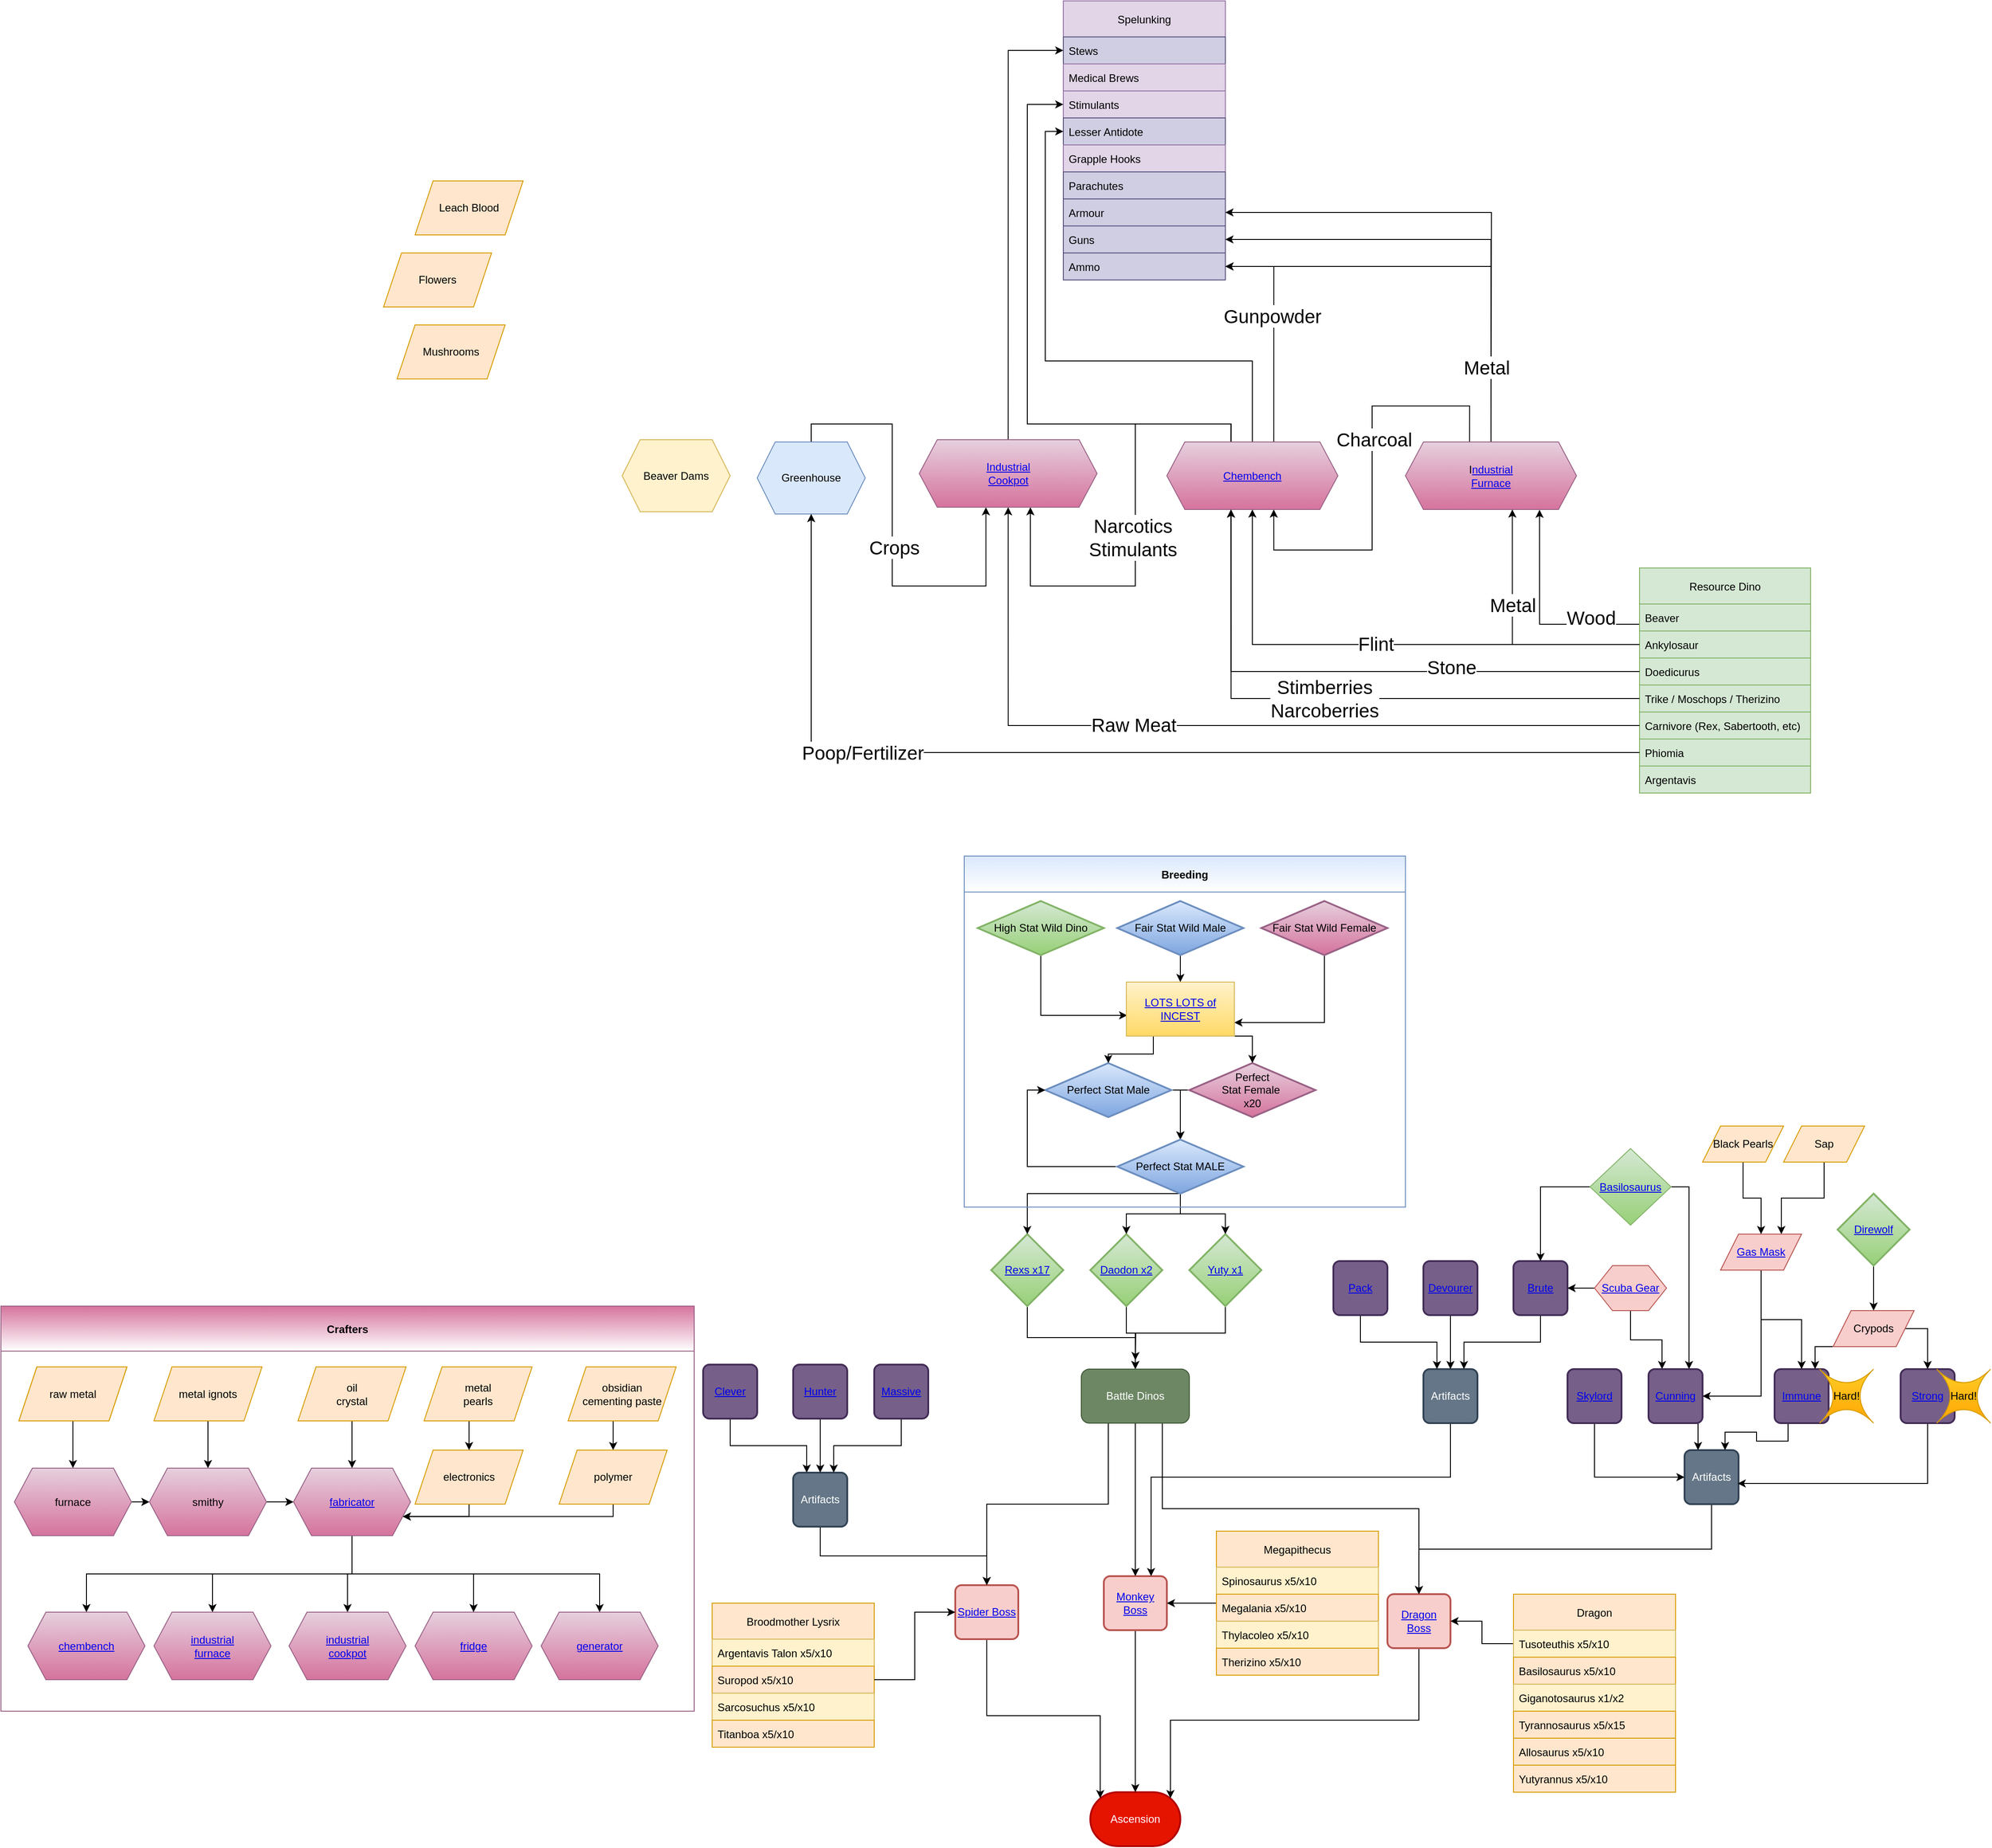 <mxfile version="15.6.3" type="github" pages="2">
  <diagram id="tTZQnLZp_0nOnSHctbVT" name="Page-1">
    <mxGraphModel dx="2881" dy="3289" grid="1" gridSize="10" guides="1" tooltips="1" connect="1" arrows="1" fold="1" page="1" pageScale="1" pageWidth="850" pageHeight="1100" math="0" shadow="0">
      <root>
        <mxCell id="0" />
        <mxCell id="1" parent="0" />
        <mxCell id="qu7TGlOfbNXLTiVfweBl-1" value="Ascension" style="strokeWidth=2;html=1;shape=mxgraph.flowchart.terminator;whiteSpace=wrap;fillColor=#e51400;fontColor=#ffffff;strokeColor=#B20000;" parent="1" vertex="1">
          <mxGeometry x="360" y="860" width="100" height="60" as="geometry" />
        </mxCell>
        <mxCell id="qu7TGlOfbNXLTiVfweBl-6" style="edgeStyle=orthogonalEdgeStyle;rounded=0;orthogonalLoop=1;jettySize=auto;html=1;exitX=0.5;exitY=1;exitDx=0;exitDy=0;entryX=0.11;entryY=0.11;entryDx=0;entryDy=0;entryPerimeter=0;" parent="1" source="qu7TGlOfbNXLTiVfweBl-3" target="qu7TGlOfbNXLTiVfweBl-1" edge="1">
          <mxGeometry relative="1" as="geometry" />
        </mxCell>
        <mxCell id="qu7TGlOfbNXLTiVfweBl-3" value="&lt;a href=&quot;https://ark.fandom.com/wiki/Broodmother_Lysrix&quot;&gt;Spider Boss&lt;/a&gt;" style="rounded=1;whiteSpace=wrap;html=1;absoluteArcSize=1;arcSize=14;strokeWidth=2;fillColor=#f8cecc;strokeColor=#b85450;" parent="1" vertex="1">
          <mxGeometry x="210" y="630" width="70" height="60" as="geometry" />
        </mxCell>
        <mxCell id="qu7TGlOfbNXLTiVfweBl-7" style="edgeStyle=orthogonalEdgeStyle;rounded=0;orthogonalLoop=1;jettySize=auto;html=1;exitX=0.5;exitY=1;exitDx=0;exitDy=0;" parent="1" source="qu7TGlOfbNXLTiVfweBl-4" target="qu7TGlOfbNXLTiVfweBl-1" edge="1">
          <mxGeometry relative="1" as="geometry" />
        </mxCell>
        <mxCell id="qu7TGlOfbNXLTiVfweBl-4" value="&lt;a href=&quot;https://ark.fandom.com/wiki/Megapithecus&quot;&gt;Monkey Boss&lt;/a&gt;" style="rounded=1;whiteSpace=wrap;html=1;absoluteArcSize=1;arcSize=14;strokeWidth=2;fillColor=#f8cecc;strokeColor=#b85450;" parent="1" vertex="1">
          <mxGeometry x="375" y="620" width="70" height="60" as="geometry" />
        </mxCell>
        <mxCell id="qu7TGlOfbNXLTiVfweBl-8" style="edgeStyle=orthogonalEdgeStyle;rounded=0;orthogonalLoop=1;jettySize=auto;html=1;exitX=0.5;exitY=1;exitDx=0;exitDy=0;entryX=0.89;entryY=0.11;entryDx=0;entryDy=0;entryPerimeter=0;" parent="1" source="qu7TGlOfbNXLTiVfweBl-5" target="qu7TGlOfbNXLTiVfweBl-1" edge="1">
          <mxGeometry relative="1" as="geometry" />
        </mxCell>
        <mxCell id="qu7TGlOfbNXLTiVfweBl-5" value="&lt;a href=&quot;https://ark.fandom.com/wiki/Dragon&quot;&gt;Dragon Boss&lt;/a&gt;" style="rounded=1;whiteSpace=wrap;html=1;absoluteArcSize=1;arcSize=14;strokeWidth=2;fillColor=#f8cecc;strokeColor=#b85450;" parent="1" vertex="1">
          <mxGeometry x="690" y="640" width="70" height="60" as="geometry" />
        </mxCell>
        <mxCell id="qu7TGlOfbNXLTiVfweBl-12" style="edgeStyle=orthogonalEdgeStyle;rounded=0;orthogonalLoop=1;jettySize=auto;html=1;exitX=0.5;exitY=1;exitDx=0;exitDy=0;entryX=0.5;entryY=0;entryDx=0;entryDy=0;" parent="1" source="qu7TGlOfbNXLTiVfweBl-9" target="qu7TGlOfbNXLTiVfweBl-3" edge="1">
          <mxGeometry relative="1" as="geometry" />
        </mxCell>
        <mxCell id="qu7TGlOfbNXLTiVfweBl-9" value="Artifacts&lt;span style=&quot;color: rgba(0 , 0 , 0 , 0) ; font-family: monospace ; font-size: 0px&quot;&gt;%3CmxGraphModel%3E%3Croot%3E%3CmxCell%20id%3D%220%22%2F%3E%3CmxCell%20id%3D%221%22%20parent%3D%220%22%2F%3E%3CmxCell%20id%3D%222%22%20value%3D%22Spider%20Boss%22%20style%3D%22rounded%3D1%3BwhiteSpace%3Dwrap%3Bhtml%3D1%3BabsoluteArcSize%3D1%3BarcSize%3D14%3BstrokeWidth%3D2%3B%22%20vertex%3D%221%22%20parent%3D%221%22%3E%3CmxGeometry%20x%3D%22370%22%20y%3D%22380%22%20width%3D%2270%22%20height%3D%2260%22%20as%3D%22geometry%22%2F%3E%3C%2FmxCell%3E%3C%2Froot%3E%3C%2FmxGraphModel%3E&lt;/span&gt;&lt;span style=&quot;color: rgba(0 , 0 , 0 , 0) ; font-family: monospace ; font-size: 0px&quot;&gt;%3CmxGraphModel%3E%3Croot%3E%3CmxCell%20id%3D%220%22%2F%3E%3CmxCell%20id%3D%221%22%20parent%3D%220%22%2F%3E%3CmxCell%20id%3D%222%22%20value%3D%22Spider%20Boss%22%20style%3D%22rounded%3D1%3BwhiteSpace%3Dwrap%3Bhtml%3D1%3BabsoluteArcSize%3D1%3BarcSize%3D14%3BstrokeWidth%3D2%3B%22%20vertex%3D%221%22%20parent%3D%221%22%3E%3CmxGeometry%20x%3D%22370%22%20y%3D%22380%22%20width%3D%2270%22%20height%3D%2260%22%20as%3D%22geometry%22%2F%3E%3C%2FmxCell%3E%3C%2Froot%3E%3C%2FmxGraphModel%3E&lt;/span&gt;" style="rounded=1;whiteSpace=wrap;html=1;absoluteArcSize=1;arcSize=14;strokeWidth=2;fillColor=#647687;fontColor=#ffffff;strokeColor=#314354;" parent="1" vertex="1">
          <mxGeometry x="30" y="505" width="60" height="60" as="geometry" />
        </mxCell>
        <mxCell id="qu7TGlOfbNXLTiVfweBl-50" style="edgeStyle=orthogonalEdgeStyle;rounded=0;jumpStyle=arc;orthogonalLoop=1;jettySize=auto;html=1;exitX=0.5;exitY=1;exitDx=0;exitDy=0;entryX=0.75;entryY=0;entryDx=0;entryDy=0;" parent="1" source="qu7TGlOfbNXLTiVfweBl-10" target="qu7TGlOfbNXLTiVfweBl-4" edge="1">
          <mxGeometry relative="1" as="geometry">
            <Array as="points">
              <mxPoint x="760" y="510" />
              <mxPoint x="428" y="510" />
            </Array>
          </mxGeometry>
        </mxCell>
        <mxCell id="qu7TGlOfbNXLTiVfweBl-10" value="Artifacts&lt;span style=&quot;color: rgba(0 , 0 , 0 , 0) ; font-family: monospace ; font-size: 0px&quot;&gt;%3CmxGraphModel%3E%3Croot%3E%3CmxCell%20id%3D%220%22%2F%3E%3CmxCell%20id%3D%221%22%20parent%3D%220%22%2F%3E%3CmxCell%20id%3D%222%22%20value%3D%22Spider%20Boss%22%20style%3D%22rounded%3D1%3BwhiteSpace%3Dwrap%3Bhtml%3D1%3BabsoluteArcSize%3D1%3BarcSize%3D14%3BstrokeWidth%3D2%3B%22%20vertex%3D%221%22%20parent%3D%221%22%3E%3CmxGeometry%20x%3D%22370%22%20y%3D%22380%22%20width%3D%2270%22%20height%3D%2260%22%20as%3D%22geometry%22%2F%3E%3C%2FmxCell%3E%3C%2Froot%3E%3C%2FmxGraphModel%3E&lt;/span&gt;&lt;span style=&quot;color: rgba(0 , 0 , 0 , 0) ; font-family: monospace ; font-size: 0px&quot;&gt;%3CmxGraphModel%3E%3Croot%3E%3CmxCell%20id%3D%220%22%2F%3E%3CmxCell%20id%3D%221%22%20parent%3D%220%22%2F%3E%3CmxCell%20id%3D%222%22%20value%3D%22Spider%20Boss%22%20style%3D%22rounded%3D1%3BwhiteSpace%3Dwrap%3Bhtml%3D1%3BabsoluteArcSize%3D1%3BarcSize%3D14%3BstrokeWidth%3D2%3B%22%20vertex%3D%221%22%20parent%3D%221%22%3E%3CmxGeometry%20x%3D%22370%22%20y%3D%22380%22%20width%3D%2270%22%20height%3D%2260%22%20as%3D%22geometry%22%2F%3E%3C%2FmxCell%3E%3C%2Froot%3E%3C%2FmxGraphModel%3E&lt;/span&gt;" style="rounded=1;whiteSpace=wrap;html=1;absoluteArcSize=1;arcSize=14;strokeWidth=2;fillColor=#647687;fontColor=#ffffff;strokeColor=#314354;" parent="1" vertex="1">
          <mxGeometry x="730" y="390" width="60" height="60" as="geometry" />
        </mxCell>
        <mxCell id="qu7TGlOfbNXLTiVfweBl-14" style="edgeStyle=orthogonalEdgeStyle;rounded=0;orthogonalLoop=1;jettySize=auto;html=1;exitX=0.5;exitY=1;exitDx=0;exitDy=0;entryX=0.5;entryY=0;entryDx=0;entryDy=0;" parent="1" source="qu7TGlOfbNXLTiVfweBl-11" target="qu7TGlOfbNXLTiVfweBl-5" edge="1">
          <mxGeometry relative="1" as="geometry" />
        </mxCell>
        <mxCell id="qu7TGlOfbNXLTiVfweBl-11" value="Artifacts&lt;span style=&quot;color: rgba(0 , 0 , 0 , 0) ; font-family: monospace ; font-size: 0px&quot;&gt;%3CmxGraphModel%3E%3Croot%3E%3CmxCell%20id%3D%220%22%2F%3E%3CmxCell%20id%3D%221%22%20parent%3D%220%22%2F%3E%3CmxCell%20id%3D%222%22%20value%3D%22Spider%20Boss%22%20style%3D%22rounded%3D1%3BwhiteSpace%3Dwrap%3Bhtml%3D1%3BabsoluteArcSize%3D1%3BarcSize%3D14%3BstrokeWidth%3D2%3B%22%20vertex%3D%221%22%20parent%3D%221%22%3E%3CmxGeometry%20x%3D%22370%22%20y%3D%22380%22%20width%3D%2270%22%20height%3D%2260%22%20as%3D%22geometry%22%2F%3E%3C%2FmxCell%3E%3C%2Froot%3E%3C%2FmxGraphModel%3E&lt;/span&gt;&lt;span style=&quot;color: rgba(0 , 0 , 0 , 0) ; font-family: monospace ; font-size: 0px&quot;&gt;%3CmxGraphModel%3E%3Croot%3E%3CmxCell%20id%3D%220%22%2F%3E%3CmxCell%20id%3D%221%22%20parent%3D%220%22%2F%3E%3CmxCell%20id%3D%222%22%20value%3D%22Spider%20Boss%22%20style%3D%22rounded%3D1%3BwhiteSpace%3Dwrap%3Bhtml%3D1%3BabsoluteArcSize%3D1%3BarcSize%3D14%3BstrokeWidth%3D2%3B%22%20vertex%3D%221%22%20parent%3D%221%22%3E%3CmxGeometry%20x%3D%22370%22%20y%3D%22380%22%20width%3D%2270%22%20height%3D%2260%22%20as%3D%22geometry%22%2F%3E%3C%2FmxCell%3E%3C%2Froot%3E%3C%2FmxGraphModel%3E&lt;/span&gt;" style="rounded=1;whiteSpace=wrap;html=1;absoluteArcSize=1;arcSize=14;strokeWidth=2;fillColor=#647687;fontColor=#ffffff;strokeColor=#314354;" parent="1" vertex="1">
          <mxGeometry x="1020" y="480" width="60" height="60" as="geometry" />
        </mxCell>
        <mxCell id="qu7TGlOfbNXLTiVfweBl-22" style="edgeStyle=orthogonalEdgeStyle;rounded=0;orthogonalLoop=1;jettySize=auto;html=1;exitX=0.5;exitY=1;exitDx=0;exitDy=0;exitPerimeter=0;entryX=0.5;entryY=0;entryDx=0;entryDy=0;" parent="1" source="qu7TGlOfbNXLTiVfweBl-15" target="qu7TGlOfbNXLTiVfweBl-21" edge="1">
          <mxGeometry relative="1" as="geometry" />
        </mxCell>
        <mxCell id="qu7TGlOfbNXLTiVfweBl-15" value="&lt;a href=&quot;https://ark.fandom.com/wiki/Rex&quot;&gt;Rexs x17&lt;/a&gt;" style="strokeWidth=2;html=1;shape=mxgraph.flowchart.decision;whiteSpace=wrap;fillColor=#d5e8d4;gradientColor=#97d077;strokeColor=#82b366;" parent="1" vertex="1">
          <mxGeometry x="250" y="240" width="80" height="80" as="geometry" />
        </mxCell>
        <mxCell id="qu7TGlOfbNXLTiVfweBl-23" style="edgeStyle=orthogonalEdgeStyle;rounded=0;orthogonalLoop=1;jettySize=auto;html=1;exitX=0.5;exitY=1;exitDx=0;exitDy=0;exitPerimeter=0;" parent="1" source="qu7TGlOfbNXLTiVfweBl-16" edge="1">
          <mxGeometry relative="1" as="geometry">
            <mxPoint x="410" y="380" as="targetPoint" />
          </mxGeometry>
        </mxCell>
        <mxCell id="qu7TGlOfbNXLTiVfweBl-16" value="&lt;a href=&quot;https://ark.fandom.com/wiki/Daeodon&quot;&gt;Daodon x2&lt;/a&gt;" style="strokeWidth=2;html=1;shape=mxgraph.flowchart.decision;whiteSpace=wrap;fillColor=#d5e8d4;gradientColor=#97d077;strokeColor=#82b366;" parent="1" vertex="1">
          <mxGeometry x="360" y="240" width="80" height="80" as="geometry" />
        </mxCell>
        <mxCell id="qu7TGlOfbNXLTiVfweBl-24" style="edgeStyle=orthogonalEdgeStyle;rounded=0;orthogonalLoop=1;jettySize=auto;html=1;exitX=0.5;exitY=1;exitDx=0;exitDy=0;exitPerimeter=0;" parent="1" source="qu7TGlOfbNXLTiVfweBl-17" edge="1">
          <mxGeometry relative="1" as="geometry">
            <mxPoint x="410" y="390" as="targetPoint" />
            <Array as="points">
              <mxPoint x="510" y="350" />
              <mxPoint x="410" y="350" />
            </Array>
          </mxGeometry>
        </mxCell>
        <mxCell id="qu7TGlOfbNXLTiVfweBl-17" value="&lt;a href=&quot;https://ark.fandom.com/wiki/Yutyrannus&quot;&gt;Yuty x1&lt;/a&gt;" style="strokeWidth=2;html=1;shape=mxgraph.flowchart.decision;whiteSpace=wrap;fillColor=#d5e8d4;gradientColor=#97d077;strokeColor=#82b366;" parent="1" vertex="1">
          <mxGeometry x="470" y="240" width="80" height="80" as="geometry" />
        </mxCell>
        <mxCell id="qu7TGlOfbNXLTiVfweBl-26" style="edgeStyle=orthogonalEdgeStyle;rounded=0;orthogonalLoop=1;jettySize=auto;html=1;exitX=0.5;exitY=1;exitDx=0;exitDy=0;entryX=0.5;entryY=0;entryDx=0;entryDy=0;" parent="1" source="qu7TGlOfbNXLTiVfweBl-21" target="qu7TGlOfbNXLTiVfweBl-4" edge="1">
          <mxGeometry relative="1" as="geometry" />
        </mxCell>
        <mxCell id="qu7TGlOfbNXLTiVfweBl-28" style="edgeStyle=orthogonalEdgeStyle;rounded=0;orthogonalLoop=1;jettySize=auto;html=1;exitX=0.75;exitY=1;exitDx=0;exitDy=0;entryX=0.5;entryY=0;entryDx=0;entryDy=0;" parent="1" source="qu7TGlOfbNXLTiVfweBl-21" target="qu7TGlOfbNXLTiVfweBl-5" edge="1">
          <mxGeometry relative="1" as="geometry" />
        </mxCell>
        <mxCell id="qu7TGlOfbNXLTiVfweBl-29" style="edgeStyle=orthogonalEdgeStyle;rounded=0;orthogonalLoop=1;jettySize=auto;html=1;exitX=0.25;exitY=1;exitDx=0;exitDy=0;entryX=0.5;entryY=0;entryDx=0;entryDy=0;jumpStyle=arc;" parent="1" source="qu7TGlOfbNXLTiVfweBl-21" target="qu7TGlOfbNXLTiVfweBl-3" edge="1">
          <mxGeometry relative="1" as="geometry" />
        </mxCell>
        <mxCell id="qu7TGlOfbNXLTiVfweBl-21" value="Battle Dinos" style="rounded=1;whiteSpace=wrap;html=1;fillColor=#6d8764;fontColor=#ffffff;strokeColor=#3A5431;" parent="1" vertex="1">
          <mxGeometry x="350" y="390" width="120" height="60" as="geometry" />
        </mxCell>
        <mxCell id="qu7TGlOfbNXLTiVfweBl-34" style="edgeStyle=orthogonalEdgeStyle;rounded=0;jumpStyle=arc;orthogonalLoop=1;jettySize=auto;html=1;exitX=0.5;exitY=1;exitDx=0;exitDy=0;entryX=0.25;entryY=0;entryDx=0;entryDy=0;" parent="1" source="qu7TGlOfbNXLTiVfweBl-31" target="qu7TGlOfbNXLTiVfweBl-9" edge="1">
          <mxGeometry relative="1" as="geometry" />
        </mxCell>
        <mxCell id="qu7TGlOfbNXLTiVfweBl-31" value="&lt;a href=&quot;https://ark.fandom.com/wiki/Central_Cave&quot;&gt;Clever&lt;/a&gt;" style="rounded=1;whiteSpace=wrap;html=1;absoluteArcSize=1;arcSize=14;strokeWidth=2;fillColor=#76608a;fontColor=#ffffff;strokeColor=#432D57;" parent="1" vertex="1">
          <mxGeometry x="-70" y="385" width="60" height="60" as="geometry" />
        </mxCell>
        <mxCell id="qu7TGlOfbNXLTiVfweBl-36" style="edgeStyle=orthogonalEdgeStyle;rounded=0;jumpStyle=arc;orthogonalLoop=1;jettySize=auto;html=1;exitX=0.5;exitY=1;exitDx=0;exitDy=0;entryX=0.75;entryY=0;entryDx=0;entryDy=0;" parent="1" source="qu7TGlOfbNXLTiVfweBl-32" target="qu7TGlOfbNXLTiVfweBl-9" edge="1">
          <mxGeometry relative="1" as="geometry" />
        </mxCell>
        <mxCell id="qu7TGlOfbNXLTiVfweBl-32" value="&lt;a href=&quot;https://ark.fandom.com/wiki/Lava_Cave&quot;&gt;Massive&lt;/a&gt;" style="rounded=1;whiteSpace=wrap;html=1;absoluteArcSize=1;arcSize=14;strokeWidth=2;fillColor=#76608a;fontColor=#ffffff;strokeColor=#432D57;" parent="1" vertex="1">
          <mxGeometry x="120" y="385" width="60" height="60" as="geometry" />
        </mxCell>
        <mxCell id="qu7TGlOfbNXLTiVfweBl-35" style="edgeStyle=orthogonalEdgeStyle;rounded=0;jumpStyle=arc;orthogonalLoop=1;jettySize=auto;html=1;exitX=0.5;exitY=1;exitDx=0;exitDy=0;entryX=0.5;entryY=0;entryDx=0;entryDy=0;" parent="1" source="qu7TGlOfbNXLTiVfweBl-33" target="qu7TGlOfbNXLTiVfweBl-9" edge="1">
          <mxGeometry relative="1" as="geometry" />
        </mxCell>
        <mxCell id="qu7TGlOfbNXLTiVfweBl-33" value="&lt;a href=&quot;https://ark.fandom.com/wiki/Lower_South_Cave&quot;&gt;Hunter&lt;/a&gt;" style="rounded=1;whiteSpace=wrap;html=1;absoluteArcSize=1;arcSize=14;strokeWidth=2;fillColor=#76608a;fontColor=#ffffff;strokeColor=#432D57;" parent="1" vertex="1">
          <mxGeometry x="30" y="385" width="60" height="60" as="geometry" />
        </mxCell>
        <mxCell id="qu7TGlOfbNXLTiVfweBl-51" style="edgeStyle=orthogonalEdgeStyle;rounded=0;jumpStyle=arc;orthogonalLoop=1;jettySize=auto;html=1;exitX=0.5;exitY=1;exitDx=0;exitDy=0;entryX=0.25;entryY=0;entryDx=0;entryDy=0;" parent="1" source="qu7TGlOfbNXLTiVfweBl-38" target="qu7TGlOfbNXLTiVfweBl-10" edge="1">
          <mxGeometry relative="1" as="geometry" />
        </mxCell>
        <mxCell id="qu7TGlOfbNXLTiVfweBl-38" value="&lt;a href=&quot;https://ark.fandom.com/wiki/Upper_South_Cave&quot;&gt;Pack&lt;/a&gt;" style="rounded=1;whiteSpace=wrap;html=1;absoluteArcSize=1;arcSize=14;strokeWidth=2;fillColor=#76608a;fontColor=#ffffff;strokeColor=#432D57;" parent="1" vertex="1">
          <mxGeometry x="630" y="270" width="60" height="60" as="geometry" />
        </mxCell>
        <mxCell id="qu7TGlOfbNXLTiVfweBl-52" style="edgeStyle=orthogonalEdgeStyle;rounded=0;jumpStyle=arc;orthogonalLoop=1;jettySize=auto;html=1;exitX=0.5;exitY=1;exitDx=0;exitDy=0;entryX=0.75;entryY=0;entryDx=0;entryDy=0;" parent="1" source="qu7TGlOfbNXLTiVfweBl-39" target="qu7TGlOfbNXLTiVfweBl-10" edge="1">
          <mxGeometry relative="1" as="geometry" />
        </mxCell>
        <mxCell id="qu7TGlOfbNXLTiVfweBl-39" value="&lt;a href=&quot;https://ark.fandom.com/wiki/The_Caverns_of_Lost_Faith&quot;&gt;Brute&lt;/a&gt;" style="rounded=1;whiteSpace=wrap;html=1;absoluteArcSize=1;arcSize=14;strokeWidth=2;fillColor=#76608a;fontColor=#ffffff;strokeColor=#432D57;" parent="1" vertex="1">
          <mxGeometry x="830" y="270" width="60" height="60" as="geometry" />
        </mxCell>
        <mxCell id="qu7TGlOfbNXLTiVfweBl-42" style="edgeStyle=orthogonalEdgeStyle;rounded=0;jumpStyle=arc;orthogonalLoop=1;jettySize=auto;html=1;exitX=0.5;exitY=1;exitDx=0;exitDy=0;entryX=0.5;entryY=0;entryDx=0;entryDy=0;" parent="1" source="qu7TGlOfbNXLTiVfweBl-40" target="qu7TGlOfbNXLTiVfweBl-10" edge="1">
          <mxGeometry relative="1" as="geometry" />
        </mxCell>
        <mxCell id="qu7TGlOfbNXLTiVfweBl-40" value="&lt;a href=&quot;https://ark.fandom.com/wiki/North_East_Cave&quot;&gt;Devourer&lt;/a&gt;" style="rounded=1;whiteSpace=wrap;html=1;absoluteArcSize=1;arcSize=14;strokeWidth=2;fillColor=#76608a;fontColor=#ffffff;strokeColor=#432D57;" parent="1" vertex="1">
          <mxGeometry x="730" y="270" width="60" height="60" as="geometry" />
        </mxCell>
        <mxCell id="qu7TGlOfbNXLTiVfweBl-58" style="edgeStyle=orthogonalEdgeStyle;rounded=0;jumpStyle=arc;orthogonalLoop=1;jettySize=auto;html=1;exitX=0;exitY=0.5;exitDx=0;exitDy=0;" parent="1" source="qu7TGlOfbNXLTiVfweBl-46" target="qu7TGlOfbNXLTiVfweBl-39" edge="1">
          <mxGeometry relative="1" as="geometry" />
        </mxCell>
        <mxCell id="qu7TGlOfbNXLTiVfweBl-61" style="edgeStyle=orthogonalEdgeStyle;rounded=0;jumpStyle=arc;orthogonalLoop=1;jettySize=auto;html=1;exitX=0.5;exitY=1;exitDx=0;exitDy=0;entryX=0.25;entryY=0;entryDx=0;entryDy=0;" parent="1" source="qu7TGlOfbNXLTiVfweBl-46" target="qu7TGlOfbNXLTiVfweBl-56" edge="1">
          <mxGeometry relative="1" as="geometry" />
        </mxCell>
        <mxCell id="qu7TGlOfbNXLTiVfweBl-46" value="&lt;a href=&quot;https://ark.fandom.com/wiki/SCUBA_Armor#Mask_&quot;&gt;Scuba Gear&lt;/a&gt;" style="shape=hexagon;perimeter=hexagonPerimeter2;whiteSpace=wrap;html=1;fixedSize=1;fillColor=#f8cecc;strokeColor=#b85450;" parent="1" vertex="1">
          <mxGeometry x="920" y="275" width="80" height="50" as="geometry" />
        </mxCell>
        <mxCell id="qu7TGlOfbNXLTiVfweBl-57" style="edgeStyle=orthogonalEdgeStyle;rounded=0;jumpStyle=arc;orthogonalLoop=1;jettySize=auto;html=1;exitX=0;exitY=0.5;exitDx=0;exitDy=0;entryX=0.5;entryY=0;entryDx=0;entryDy=0;" parent="1" source="qu7TGlOfbNXLTiVfweBl-47" target="qu7TGlOfbNXLTiVfweBl-39" edge="1">
          <mxGeometry relative="1" as="geometry" />
        </mxCell>
        <mxCell id="qu7TGlOfbNXLTiVfweBl-59" style="edgeStyle=orthogonalEdgeStyle;rounded=0;jumpStyle=arc;orthogonalLoop=1;jettySize=auto;html=1;exitX=1;exitY=0.5;exitDx=0;exitDy=0;entryX=0.75;entryY=0;entryDx=0;entryDy=0;" parent="1" source="qu7TGlOfbNXLTiVfweBl-47" target="qu7TGlOfbNXLTiVfweBl-56" edge="1">
          <mxGeometry relative="1" as="geometry" />
        </mxCell>
        <mxCell id="qu7TGlOfbNXLTiVfweBl-47" value="&lt;a href=&quot;https://ark.fandom.com/wiki/Basilosaurus&quot;&gt;Basilosaurus&lt;/a&gt;" style="rhombus;whiteSpace=wrap;html=1;fillColor=#d5e8d4;strokeColor=#82b366;gradientColor=#97d077;" parent="1" vertex="1">
          <mxGeometry x="915" y="145" width="90" height="85" as="geometry" />
        </mxCell>
        <mxCell id="qu7TGlOfbNXLTiVfweBl-62" style="edgeStyle=orthogonalEdgeStyle;rounded=0;jumpStyle=arc;orthogonalLoop=1;jettySize=auto;html=1;exitX=0.5;exitY=1;exitDx=0;exitDy=0;entryX=0;entryY=0.5;entryDx=0;entryDy=0;" parent="1" source="qu7TGlOfbNXLTiVfweBl-55" target="qu7TGlOfbNXLTiVfweBl-11" edge="1">
          <mxGeometry relative="1" as="geometry" />
        </mxCell>
        <mxCell id="qu7TGlOfbNXLTiVfweBl-55" value="&lt;a href=&quot;https://ark.fandom.com/wiki/North_West_Cave&quot;&gt;Skylord&lt;/a&gt;" style="rounded=1;whiteSpace=wrap;html=1;absoluteArcSize=1;arcSize=14;strokeWidth=2;fillColor=#76608a;fontColor=#ffffff;strokeColor=#432D57;" parent="1" vertex="1">
          <mxGeometry x="890" y="390" width="60" height="60" as="geometry" />
        </mxCell>
        <mxCell id="qu7TGlOfbNXLTiVfweBl-63" style="edgeStyle=orthogonalEdgeStyle;rounded=0;jumpStyle=arc;orthogonalLoop=1;jettySize=auto;html=1;exitX=0.5;exitY=1;exitDx=0;exitDy=0;entryX=0.25;entryY=0;entryDx=0;entryDy=0;" parent="1" source="qu7TGlOfbNXLTiVfweBl-56" target="qu7TGlOfbNXLTiVfweBl-11" edge="1">
          <mxGeometry relative="1" as="geometry" />
        </mxCell>
        <mxCell id="qu7TGlOfbNXLTiVfweBl-56" value="&lt;a href=&quot;https://ark.fandom.com/wiki/The_Caverns_of_Lost_Hope&quot;&gt;Cunning&lt;/a&gt;" style="rounded=1;whiteSpace=wrap;html=1;absoluteArcSize=1;arcSize=14;strokeWidth=2;fillColor=#76608a;fontColor=#ffffff;strokeColor=#432D57;" parent="1" vertex="1">
          <mxGeometry x="980" y="390" width="60" height="60" as="geometry" />
        </mxCell>
        <mxCell id="qu7TGlOfbNXLTiVfweBl-88" style="edgeStyle=orthogonalEdgeStyle;rounded=0;jumpStyle=arc;orthogonalLoop=1;jettySize=auto;html=1;exitX=0.5;exitY=1;exitDx=0;exitDy=0;entryX=0.983;entryY=0.617;entryDx=0;entryDy=0;entryPerimeter=0;" parent="1" source="qu7TGlOfbNXLTiVfweBl-64" target="qu7TGlOfbNXLTiVfweBl-11" edge="1">
          <mxGeometry relative="1" as="geometry" />
        </mxCell>
        <mxCell id="qu7TGlOfbNXLTiVfweBl-64" value="&lt;a href=&quot;https://ark.fandom.com/wiki/Snow_Cave&quot;&gt;Strong&lt;/a&gt;" style="rounded=1;whiteSpace=wrap;html=1;absoluteArcSize=1;arcSize=14;strokeWidth=2;fillColor=#76608a;fontColor=#ffffff;strokeColor=#432D57;" parent="1" vertex="1">
          <mxGeometry x="1260" y="390" width="60" height="60" as="geometry" />
        </mxCell>
        <mxCell id="qu7TGlOfbNXLTiVfweBl-87" style="edgeStyle=orthogonalEdgeStyle;rounded=0;jumpStyle=arc;orthogonalLoop=1;jettySize=auto;html=1;exitX=0.25;exitY=1;exitDx=0;exitDy=0;entryX=0.75;entryY=0;entryDx=0;entryDy=0;" parent="1" source="qu7TGlOfbNXLTiVfweBl-65" target="qu7TGlOfbNXLTiVfweBl-11" edge="1">
          <mxGeometry relative="1" as="geometry" />
        </mxCell>
        <mxCell id="qu7TGlOfbNXLTiVfweBl-65" value="&lt;a href=&quot;https://ark.fandom.com/wiki/Swamp_Cave&quot;&gt;Immune&lt;/a&gt;" style="rounded=1;whiteSpace=wrap;html=1;absoluteArcSize=1;arcSize=14;strokeWidth=2;fillColor=#76608a;fontColor=#ffffff;strokeColor=#432D57;" parent="1" vertex="1">
          <mxGeometry x="1120" y="390" width="60" height="60" as="geometry" />
        </mxCell>
        <mxCell id="qu7TGlOfbNXLTiVfweBl-67" style="edgeStyle=orthogonalEdgeStyle;rounded=0;jumpStyle=arc;orthogonalLoop=1;jettySize=auto;html=1;exitX=0.5;exitY=1;exitDx=0;exitDy=0;" parent="1" source="qu7TGlOfbNXLTiVfweBl-66" target="qu7TGlOfbNXLTiVfweBl-65" edge="1">
          <mxGeometry relative="1" as="geometry" />
        </mxCell>
        <mxCell id="qu7TGlOfbNXLTiVfweBl-195" style="edgeStyle=orthogonalEdgeStyle;rounded=0;jumpStyle=arc;orthogonalLoop=1;jettySize=auto;html=1;exitX=0.5;exitY=1;exitDx=0;exitDy=0;entryX=1;entryY=0.5;entryDx=0;entryDy=0;" parent="1" source="qu7TGlOfbNXLTiVfweBl-66" target="qu7TGlOfbNXLTiVfweBl-56" edge="1">
          <mxGeometry relative="1" as="geometry" />
        </mxCell>
        <mxCell id="qu7TGlOfbNXLTiVfweBl-66" value="&lt;a href=&quot;https://ark.fandom.com/wiki/Gas_Mask&quot;&gt;Gas Mask&lt;/a&gt;" style="shape=parallelogram;perimeter=parallelogramPerimeter;whiteSpace=wrap;html=1;fixedSize=1;fillColor=#f8cecc;strokeColor=#b85450;" parent="1" vertex="1">
          <mxGeometry x="1060" y="240" width="90" height="40" as="geometry" />
        </mxCell>
        <mxCell id="qu7TGlOfbNXLTiVfweBl-69" value="Spelunking" style="swimlane;fontStyle=0;childLayout=stackLayout;horizontal=1;startSize=40;horizontalStack=0;resizeParent=1;resizeParentMax=0;resizeLast=0;collapsible=1;marginBottom=0;fillColor=#e1d5e7;strokeColor=#9673a6;" parent="1" vertex="1">
          <mxGeometry x="330" y="-1130" width="180" height="310" as="geometry">
            <mxRectangle x="-320" y="-230" width="90" height="30" as="alternateBounds" />
          </mxGeometry>
        </mxCell>
        <mxCell id="qu7TGlOfbNXLTiVfweBl-77" value="Stews" style="text;strokeColor=#56517e;fillColor=#d0cee2;align=left;verticalAlign=middle;spacingLeft=4;spacingRight=4;overflow=hidden;points=[[0,0.5],[1,0.5]];portConstraint=eastwest;rotatable=0;" parent="qu7TGlOfbNXLTiVfweBl-69" vertex="1">
          <mxGeometry y="40" width="180" height="30" as="geometry" />
        </mxCell>
        <mxCell id="qu7TGlOfbNXLTiVfweBl-75" value="Medical Brews" style="text;strokeColor=#9673a6;fillColor=#e1d5e7;align=left;verticalAlign=middle;spacingLeft=4;spacingRight=4;overflow=hidden;points=[[0,0.5],[1,0.5]];portConstraint=eastwest;rotatable=0;" parent="qu7TGlOfbNXLTiVfweBl-69" vertex="1">
          <mxGeometry y="70" width="180" height="30" as="geometry" />
        </mxCell>
        <mxCell id="qu7TGlOfbNXLTiVfweBl-78" value="Stimulants" style="text;strokeColor=#9673a6;fillColor=#e1d5e7;align=left;verticalAlign=middle;spacingLeft=4;spacingRight=4;overflow=hidden;points=[[0,0.5],[1,0.5]];portConstraint=eastwest;rotatable=0;" parent="qu7TGlOfbNXLTiVfweBl-69" vertex="1">
          <mxGeometry y="100" width="180" height="30" as="geometry" />
        </mxCell>
        <mxCell id="qu7TGlOfbNXLTiVfweBl-70" value="Lesser Antidote" style="text;strokeColor=#56517e;fillColor=#d0cee2;align=left;verticalAlign=middle;spacingLeft=4;spacingRight=4;overflow=hidden;points=[[0,0.5],[1,0.5]];portConstraint=eastwest;rotatable=0;" parent="qu7TGlOfbNXLTiVfweBl-69" vertex="1">
          <mxGeometry y="130" width="180" height="30" as="geometry" />
        </mxCell>
        <mxCell id="qu7TGlOfbNXLTiVfweBl-71" value="Grapple Hooks" style="text;strokeColor=#9673a6;fillColor=#e1d5e7;align=left;verticalAlign=middle;spacingLeft=4;spacingRight=4;overflow=hidden;points=[[0,0.5],[1,0.5]];portConstraint=eastwest;rotatable=0;" parent="qu7TGlOfbNXLTiVfweBl-69" vertex="1">
          <mxGeometry y="160" width="180" height="30" as="geometry" />
        </mxCell>
        <mxCell id="qu7TGlOfbNXLTiVfweBl-72" value="Parachutes" style="text;strokeColor=#56517e;fillColor=#d0cee2;align=left;verticalAlign=middle;spacingLeft=4;spacingRight=4;overflow=hidden;points=[[0,0.5],[1,0.5]];portConstraint=eastwest;rotatable=0;" parent="qu7TGlOfbNXLTiVfweBl-69" vertex="1">
          <mxGeometry y="190" width="180" height="30" as="geometry" />
        </mxCell>
        <mxCell id="Lx00UYhUpH6abnzrrf3O-4" value="Armour" style="text;strokeColor=#56517e;fillColor=#d0cee2;align=left;verticalAlign=middle;spacingLeft=4;spacingRight=4;overflow=hidden;points=[[0,0.5],[1,0.5]];portConstraint=eastwest;rotatable=0;" vertex="1" parent="qu7TGlOfbNXLTiVfweBl-69">
          <mxGeometry y="220" width="180" height="30" as="geometry" />
        </mxCell>
        <mxCell id="Lx00UYhUpH6abnzrrf3O-6" value="Guns" style="text;strokeColor=#56517e;fillColor=#d0cee2;align=left;verticalAlign=middle;spacingLeft=4;spacingRight=4;overflow=hidden;points=[[0,0.5],[1,0.5]];portConstraint=eastwest;rotatable=0;" vertex="1" parent="qu7TGlOfbNXLTiVfweBl-69">
          <mxGeometry y="250" width="180" height="30" as="geometry" />
        </mxCell>
        <mxCell id="Lx00UYhUpH6abnzrrf3O-5" value="Ammo" style="text;strokeColor=#56517e;fillColor=#d0cee2;align=left;verticalAlign=middle;spacingLeft=4;spacingRight=4;overflow=hidden;points=[[0,0.5],[1,0.5]];portConstraint=eastwest;rotatable=0;" vertex="1" parent="qu7TGlOfbNXLTiVfweBl-69">
          <mxGeometry y="280" width="180" height="30" as="geometry" />
        </mxCell>
        <mxCell id="qu7TGlOfbNXLTiVfweBl-84" style="edgeStyle=orthogonalEdgeStyle;rounded=0;jumpStyle=arc;orthogonalLoop=1;jettySize=auto;html=1;exitX=0.5;exitY=1;exitDx=0;exitDy=0;exitPerimeter=0;entryX=0.5;entryY=0;entryDx=0;entryDy=0;" parent="1" source="qu7TGlOfbNXLTiVfweBl-79" target="qu7TGlOfbNXLTiVfweBl-83" edge="1">
          <mxGeometry relative="1" as="geometry" />
        </mxCell>
        <mxCell id="qu7TGlOfbNXLTiVfweBl-79" value="&lt;a href=&quot;https://ark.fandom.com/wiki/Direwolf&quot;&gt;Direwolf&lt;/a&gt;" style="strokeWidth=2;html=1;shape=mxgraph.flowchart.decision;whiteSpace=wrap;fillColor=#d5e8d4;strokeColor=#82b366;gradientColor=#97d077;" parent="1" vertex="1">
          <mxGeometry x="1190" y="195" width="80" height="80" as="geometry" />
        </mxCell>
        <mxCell id="qu7TGlOfbNXLTiVfweBl-85" style="edgeStyle=orthogonalEdgeStyle;rounded=0;jumpStyle=arc;orthogonalLoop=1;jettySize=auto;html=1;exitX=0;exitY=1;exitDx=0;exitDy=0;entryX=0.75;entryY=0;entryDx=0;entryDy=0;" parent="1" source="qu7TGlOfbNXLTiVfweBl-83" target="qu7TGlOfbNXLTiVfweBl-65" edge="1">
          <mxGeometry relative="1" as="geometry" />
        </mxCell>
        <mxCell id="qu7TGlOfbNXLTiVfweBl-86" style="edgeStyle=orthogonalEdgeStyle;rounded=0;jumpStyle=arc;orthogonalLoop=1;jettySize=auto;html=1;exitX=1;exitY=0.5;exitDx=0;exitDy=0;entryX=0.5;entryY=0;entryDx=0;entryDy=0;" parent="1" source="qu7TGlOfbNXLTiVfweBl-83" target="qu7TGlOfbNXLTiVfweBl-64" edge="1">
          <mxGeometry relative="1" as="geometry">
            <Array as="points">
              <mxPoint x="1290" y="345" />
            </Array>
          </mxGeometry>
        </mxCell>
        <mxCell id="qu7TGlOfbNXLTiVfweBl-83" value="Crypods" style="shape=parallelogram;perimeter=parallelogramPerimeter;whiteSpace=wrap;html=1;fixedSize=1;fillColor=#f8cecc;strokeColor=#b85450;" parent="1" vertex="1">
          <mxGeometry x="1185" y="325" width="90" height="40" as="geometry" />
        </mxCell>
        <mxCell id="qu7TGlOfbNXLTiVfweBl-105" style="edgeStyle=orthogonalEdgeStyle;rounded=0;jumpStyle=arc;orthogonalLoop=1;jettySize=auto;html=1;exitX=0.5;exitY=1;exitDx=0;exitDy=0;exitPerimeter=0;entryX=0.008;entryY=0.617;entryDx=0;entryDy=0;entryPerimeter=0;" parent="1" source="qu7TGlOfbNXLTiVfweBl-92" target="qu7TGlOfbNXLTiVfweBl-104" edge="1">
          <mxGeometry relative="1" as="geometry" />
        </mxCell>
        <mxCell id="qu7TGlOfbNXLTiVfweBl-92" value="High Stat Wild Dino" style="strokeWidth=2;html=1;shape=mxgraph.flowchart.decision;whiteSpace=wrap;fillColor=#d5e8d4;gradientColor=#97d077;strokeColor=#82b366;" parent="1" vertex="1">
          <mxGeometry x="235" y="-130" width="140" height="60" as="geometry" />
        </mxCell>
        <mxCell id="qu7TGlOfbNXLTiVfweBl-107" style="edgeStyle=orthogonalEdgeStyle;rounded=0;jumpStyle=arc;orthogonalLoop=1;jettySize=auto;html=1;exitX=0.5;exitY=1;exitDx=0;exitDy=0;exitPerimeter=0;entryX=0.5;entryY=0;entryDx=0;entryDy=0;" parent="1" source="qu7TGlOfbNXLTiVfweBl-93" target="qu7TGlOfbNXLTiVfweBl-104" edge="1">
          <mxGeometry relative="1" as="geometry" />
        </mxCell>
        <mxCell id="qu7TGlOfbNXLTiVfweBl-93" value="Fair Stat Wild Male" style="strokeWidth=2;html=1;shape=mxgraph.flowchart.decision;whiteSpace=wrap;fillColor=#dae8fc;gradientColor=#7ea6e0;strokeColor=#6c8ebf;" parent="1" vertex="1">
          <mxGeometry x="390" y="-130" width="140" height="60" as="geometry" />
        </mxCell>
        <mxCell id="qu7TGlOfbNXLTiVfweBl-106" style="edgeStyle=orthogonalEdgeStyle;rounded=0;jumpStyle=arc;orthogonalLoop=1;jettySize=auto;html=1;exitX=0.5;exitY=1;exitDx=0;exitDy=0;exitPerimeter=0;entryX=1;entryY=0.75;entryDx=0;entryDy=0;" parent="1" source="qu7TGlOfbNXLTiVfweBl-94" target="qu7TGlOfbNXLTiVfweBl-104" edge="1">
          <mxGeometry relative="1" as="geometry" />
        </mxCell>
        <mxCell id="qu7TGlOfbNXLTiVfweBl-94" value="Fair Stat Wild Female" style="strokeWidth=2;html=1;shape=mxgraph.flowchart.decision;whiteSpace=wrap;fillColor=#e6d0de;strokeColor=#996185;gradientColor=#d5739d;" parent="1" vertex="1">
          <mxGeometry x="550" y="-130" width="140" height="60" as="geometry" />
        </mxCell>
        <mxCell id="qu7TGlOfbNXLTiVfweBl-111" style="edgeStyle=orthogonalEdgeStyle;rounded=0;jumpStyle=arc;orthogonalLoop=1;jettySize=auto;html=1;exitX=1;exitY=0.5;exitDx=0;exitDy=0;exitPerimeter=0;entryX=0.5;entryY=0;entryDx=0;entryDy=0;entryPerimeter=0;" parent="1" source="qu7TGlOfbNXLTiVfweBl-95" target="qu7TGlOfbNXLTiVfweBl-97" edge="1">
          <mxGeometry relative="1" as="geometry">
            <mxPoint x="460" y="110" as="targetPoint" />
            <Array as="points">
              <mxPoint x="460" y="80" />
            </Array>
          </mxGeometry>
        </mxCell>
        <mxCell id="qu7TGlOfbNXLTiVfweBl-95" value="Perfect Stat Male" style="strokeWidth=2;html=1;shape=mxgraph.flowchart.decision;whiteSpace=wrap;fillColor=#dae8fc;gradientColor=#7ea6e0;strokeColor=#6c8ebf;" parent="1" vertex="1">
          <mxGeometry x="310" y="50" width="140" height="60" as="geometry" />
        </mxCell>
        <mxCell id="qu7TGlOfbNXLTiVfweBl-112" style="edgeStyle=orthogonalEdgeStyle;rounded=0;jumpStyle=arc;orthogonalLoop=1;jettySize=auto;html=1;exitX=0;exitY=0.5;exitDx=0;exitDy=0;exitPerimeter=0;entryX=0.5;entryY=0;entryDx=0;entryDy=0;entryPerimeter=0;" parent="1" source="qu7TGlOfbNXLTiVfweBl-96" target="qu7TGlOfbNXLTiVfweBl-97" edge="1">
          <mxGeometry relative="1" as="geometry">
            <Array as="points">
              <mxPoint x="460" y="80" />
            </Array>
          </mxGeometry>
        </mxCell>
        <mxCell id="qu7TGlOfbNXLTiVfweBl-96" value="Perfect &lt;br&gt;Stat Female&amp;nbsp;&lt;br&gt;x20" style="strokeWidth=2;html=1;shape=mxgraph.flowchart.decision;whiteSpace=wrap;fillColor=#e6d0de;gradientColor=#d5739d;strokeColor=#996185;" parent="1" vertex="1">
          <mxGeometry x="470" y="50" width="140" height="60" as="geometry" />
        </mxCell>
        <mxCell id="qu7TGlOfbNXLTiVfweBl-113" style="edgeStyle=orthogonalEdgeStyle;rounded=0;jumpStyle=arc;orthogonalLoop=1;jettySize=auto;html=1;exitX=0;exitY=0.5;exitDx=0;exitDy=0;exitPerimeter=0;entryX=0;entryY=0.5;entryDx=0;entryDy=0;entryPerimeter=0;" parent="1" source="qu7TGlOfbNXLTiVfweBl-97" target="qu7TGlOfbNXLTiVfweBl-95" edge="1">
          <mxGeometry relative="1" as="geometry" />
        </mxCell>
        <mxCell id="qu7TGlOfbNXLTiVfweBl-115" style="edgeStyle=orthogonalEdgeStyle;rounded=0;jumpStyle=arc;orthogonalLoop=1;jettySize=auto;html=1;exitX=0.5;exitY=1;exitDx=0;exitDy=0;exitPerimeter=0;entryX=0.5;entryY=0;entryDx=0;entryDy=0;entryPerimeter=0;" parent="1" source="qu7TGlOfbNXLTiVfweBl-97" target="qu7TGlOfbNXLTiVfweBl-16" edge="1">
          <mxGeometry relative="1" as="geometry" />
        </mxCell>
        <mxCell id="qu7TGlOfbNXLTiVfweBl-116" style="edgeStyle=orthogonalEdgeStyle;rounded=0;jumpStyle=arc;orthogonalLoop=1;jettySize=auto;html=1;exitX=0.5;exitY=1;exitDx=0;exitDy=0;exitPerimeter=0;entryX=0.5;entryY=0;entryDx=0;entryDy=0;entryPerimeter=0;" parent="1" source="qu7TGlOfbNXLTiVfweBl-97" target="qu7TGlOfbNXLTiVfweBl-17" edge="1">
          <mxGeometry relative="1" as="geometry" />
        </mxCell>
        <mxCell id="qu7TGlOfbNXLTiVfweBl-117" style="edgeStyle=orthogonalEdgeStyle;rounded=0;jumpStyle=arc;orthogonalLoop=1;jettySize=auto;html=1;exitX=0.5;exitY=1;exitDx=0;exitDy=0;exitPerimeter=0;entryX=0.5;entryY=0;entryDx=0;entryDy=0;entryPerimeter=0;" parent="1" source="qu7TGlOfbNXLTiVfweBl-97" target="qu7TGlOfbNXLTiVfweBl-15" edge="1">
          <mxGeometry relative="1" as="geometry">
            <Array as="points">
              <mxPoint x="290" y="195" />
            </Array>
          </mxGeometry>
        </mxCell>
        <mxCell id="qu7TGlOfbNXLTiVfweBl-97" value="Perfect Stat MALE" style="strokeWidth=2;html=1;shape=mxgraph.flowchart.decision;whiteSpace=wrap;fillColor=#dae8fc;gradientColor=#7ea6e0;strokeColor=#6c8ebf;" parent="1" vertex="1">
          <mxGeometry x="390" y="135" width="140" height="60" as="geometry" />
        </mxCell>
        <mxCell id="qu7TGlOfbNXLTiVfweBl-108" style="edgeStyle=orthogonalEdgeStyle;rounded=0;jumpStyle=arc;orthogonalLoop=1;jettySize=auto;html=1;exitX=0.25;exitY=1;exitDx=0;exitDy=0;entryX=0.5;entryY=0;entryDx=0;entryDy=0;entryPerimeter=0;" parent="1" source="qu7TGlOfbNXLTiVfweBl-104" target="qu7TGlOfbNXLTiVfweBl-95" edge="1">
          <mxGeometry relative="1" as="geometry" />
        </mxCell>
        <mxCell id="qu7TGlOfbNXLTiVfweBl-109" style="edgeStyle=orthogonalEdgeStyle;rounded=0;jumpStyle=arc;orthogonalLoop=1;jettySize=auto;html=1;exitX=1;exitY=1;exitDx=0;exitDy=0;entryX=0.5;entryY=0;entryDx=0;entryDy=0;entryPerimeter=0;" parent="1" source="qu7TGlOfbNXLTiVfweBl-104" target="qu7TGlOfbNXLTiVfweBl-96" edge="1">
          <mxGeometry relative="1" as="geometry" />
        </mxCell>
        <mxCell id="qu7TGlOfbNXLTiVfweBl-104" value="&lt;a href=&quot;https://help.dododex.com/en/article/ark-breeding-mutations-guide&quot;&gt;LOTS LOTS of INCEST&lt;/a&gt;" style="rounded=0;whiteSpace=wrap;html=1;fillColor=#fff2cc;gradientColor=#ffd966;strokeColor=#d6b656;" parent="1" vertex="1">
          <mxGeometry x="400" y="-40" width="120" height="60" as="geometry" />
        </mxCell>
        <mxCell id="qu7TGlOfbNXLTiVfweBl-118" value="Breeding" style="swimlane;fillColor=#dae8fc;strokeColor=#6c8ebf;gradientColor=#ffffff;glass=0;swimlaneFillColor=none;startSize=40;" parent="1" vertex="1">
          <mxGeometry x="220" y="-180" width="490" height="390" as="geometry" />
        </mxCell>
        <mxCell id="qu7TGlOfbNXLTiVfweBl-122" style="edgeStyle=orthogonalEdgeStyle;rounded=0;jumpStyle=arc;orthogonalLoop=1;jettySize=auto;html=1;exitX=0.5;exitY=1;exitDx=0;exitDy=0;entryX=0.5;entryY=0;entryDx=0;entryDy=0;" parent="1" source="qu7TGlOfbNXLTiVfweBl-120" target="qu7TGlOfbNXLTiVfweBl-66" edge="1">
          <mxGeometry relative="1" as="geometry" />
        </mxCell>
        <mxCell id="qu7TGlOfbNXLTiVfweBl-120" value="Black Pearls" style="shape=parallelogram;perimeter=parallelogramPerimeter;whiteSpace=wrap;html=1;fixedSize=1;fillColor=#ffe6cc;strokeColor=#d79b00;" parent="1" vertex="1">
          <mxGeometry x="1040" y="120" width="90" height="40" as="geometry" />
        </mxCell>
        <mxCell id="qu7TGlOfbNXLTiVfweBl-123" style="edgeStyle=orthogonalEdgeStyle;rounded=0;jumpStyle=arc;orthogonalLoop=1;jettySize=auto;html=1;exitX=0.5;exitY=1;exitDx=0;exitDy=0;entryX=0.75;entryY=0;entryDx=0;entryDy=0;" parent="1" source="qu7TGlOfbNXLTiVfweBl-121" target="qu7TGlOfbNXLTiVfweBl-66" edge="1">
          <mxGeometry relative="1" as="geometry" />
        </mxCell>
        <mxCell id="qu7TGlOfbNXLTiVfweBl-121" value="Sap" style="shape=parallelogram;perimeter=parallelogramPerimeter;whiteSpace=wrap;html=1;fixedSize=1;fillColor=#ffe6cc;strokeColor=#d79b00;" parent="1" vertex="1">
          <mxGeometry x="1130" y="120" width="90" height="40" as="geometry" />
        </mxCell>
        <mxCell id="qu7TGlOfbNXLTiVfweBl-135" value="Leach Blood" style="shape=parallelogram;perimeter=parallelogramPerimeter;whiteSpace=wrap;html=1;fixedSize=1;glass=0;fillColor=#ffe6cc;strokeColor=#d79b00;" parent="1" vertex="1">
          <mxGeometry x="-390" y="-930" width="120" height="60" as="geometry" />
        </mxCell>
        <mxCell id="qu7TGlOfbNXLTiVfweBl-136" value="Flowers" style="shape=parallelogram;perimeter=parallelogramPerimeter;whiteSpace=wrap;html=1;fixedSize=1;glass=0;fillColor=#ffe6cc;strokeColor=#d79b00;" parent="1" vertex="1">
          <mxGeometry x="-425" y="-850" width="120" height="60" as="geometry" />
        </mxCell>
        <mxCell id="qu7TGlOfbNXLTiVfweBl-137" value="Mushrooms" style="shape=parallelogram;perimeter=parallelogramPerimeter;whiteSpace=wrap;html=1;fixedSize=1;glass=0;fillColor=#ffe6cc;strokeColor=#d79b00;" parent="1" vertex="1">
          <mxGeometry x="-410" y="-770" width="120" height="60" as="geometry" />
        </mxCell>
        <mxCell id="Lx00UYhUpH6abnzrrf3O-156" style="edgeStyle=orthogonalEdgeStyle;rounded=0;orthogonalLoop=1;jettySize=auto;html=1;exitX=0;exitY=0.25;exitDx=0;exitDy=0;entryX=0.784;entryY=1.004;entryDx=0;entryDy=0;entryPerimeter=0;fontSize=21;elbow=vertical;" edge="1" parent="1" source="qu7TGlOfbNXLTiVfweBl-147" target="Lx00UYhUpH6abnzrrf3O-67">
          <mxGeometry relative="1" as="geometry" />
        </mxCell>
        <mxCell id="Lx00UYhUpH6abnzrrf3O-160" value="Wood" style="edgeLabel;html=1;align=center;verticalAlign=middle;resizable=0;points=[];fontSize=21;" vertex="1" connectable="0" parent="Lx00UYhUpH6abnzrrf3O-156">
          <mxGeometry x="-0.764" y="6" relative="1" as="geometry">
            <mxPoint x="-26" y="-14" as="offset" />
          </mxGeometry>
        </mxCell>
        <mxCell id="qu7TGlOfbNXLTiVfweBl-147" value="Resource Dino" style="swimlane;fontStyle=0;childLayout=stackLayout;horizontal=1;startSize=40;horizontalStack=0;resizeParent=1;resizeParentMax=0;resizeLast=0;collapsible=1;marginBottom=0;fillColor=#d5e8d4;strokeColor=#82b366;" parent="1" vertex="1">
          <mxGeometry x="970" y="-500" width="190" height="250" as="geometry">
            <mxRectangle x="-320" y="-230" width="90" height="30" as="alternateBounds" />
          </mxGeometry>
        </mxCell>
        <mxCell id="qu7TGlOfbNXLTiVfweBl-151" value="Beaver" style="text;strokeColor=#82b366;fillColor=#d5e8d4;align=left;verticalAlign=middle;spacingLeft=4;spacingRight=4;overflow=hidden;points=[[0,0.5],[1,0.5]];portConstraint=eastwest;rotatable=0;" parent="qu7TGlOfbNXLTiVfweBl-147" vertex="1">
          <mxGeometry y="40" width="190" height="30" as="geometry" />
        </mxCell>
        <mxCell id="qu7TGlOfbNXLTiVfweBl-149" value="Ankylosaur" style="text;strokeColor=#82b366;fillColor=#d5e8d4;align=left;verticalAlign=middle;spacingLeft=4;spacingRight=4;overflow=hidden;points=[[0,0.5],[1,0.5]];portConstraint=eastwest;rotatable=0;" parent="qu7TGlOfbNXLTiVfweBl-147" vertex="1">
          <mxGeometry y="70" width="190" height="30" as="geometry" />
        </mxCell>
        <mxCell id="qu7TGlOfbNXLTiVfweBl-150" value="Doedicurus" style="text;strokeColor=#82b366;fillColor=#d5e8d4;align=left;verticalAlign=middle;spacingLeft=4;spacingRight=4;overflow=hidden;points=[[0,0.5],[1,0.5]];portConstraint=eastwest;rotatable=0;" parent="qu7TGlOfbNXLTiVfweBl-147" vertex="1">
          <mxGeometry y="100" width="190" height="30" as="geometry" />
        </mxCell>
        <mxCell id="qu7TGlOfbNXLTiVfweBl-148" value="Trike / Moschops / Therizino" style="text;strokeColor=#82b366;fillColor=#d5e8d4;align=left;verticalAlign=middle;spacingLeft=4;spacingRight=4;overflow=hidden;points=[[0,0.5],[1,0.5]];portConstraint=eastwest;rotatable=0;shadow=0;rounded=0;gradientDirection=north;" parent="qu7TGlOfbNXLTiVfweBl-147" vertex="1">
          <mxGeometry y="130" width="190" height="30" as="geometry" />
        </mxCell>
        <mxCell id="qu7TGlOfbNXLTiVfweBl-188" value="Carnivore (Rex, Sabertooth, etc)" style="text;strokeColor=#82b366;fillColor=#d5e8d4;align=left;verticalAlign=middle;spacingLeft=4;spacingRight=4;overflow=hidden;points=[[0,0.5],[1,0.5]];portConstraint=eastwest;rotatable=0;" parent="qu7TGlOfbNXLTiVfweBl-147" vertex="1">
          <mxGeometry y="160" width="190" height="30" as="geometry" />
        </mxCell>
        <mxCell id="qu7TGlOfbNXLTiVfweBl-152" value="Phiomia   " style="text;strokeColor=#82b366;fillColor=#d5e8d4;align=left;verticalAlign=middle;spacingLeft=4;spacingRight=4;overflow=hidden;points=[[0,0.5],[1,0.5]];portConstraint=eastwest;rotatable=0;" parent="qu7TGlOfbNXLTiVfweBl-147" vertex="1">
          <mxGeometry y="190" width="190" height="30" as="geometry" />
        </mxCell>
        <mxCell id="qu7TGlOfbNXLTiVfweBl-187" value="Argentavis" style="text;strokeColor=#82b366;fillColor=#d5e8d4;align=left;verticalAlign=middle;spacingLeft=4;spacingRight=4;overflow=hidden;points=[[0,0.5],[1,0.5]];portConstraint=eastwest;rotatable=0;" parent="qu7TGlOfbNXLTiVfweBl-147" vertex="1">
          <mxGeometry y="220" width="190" height="30" as="geometry" />
        </mxCell>
        <mxCell id="qu7TGlOfbNXLTiVfweBl-167" value="Broodmother Lysrix" style="swimlane;fontStyle=0;childLayout=stackLayout;horizontal=1;startSize=40;horizontalStack=0;resizeParent=1;resizeParentMax=0;resizeLast=0;collapsible=1;marginBottom=0;fillColor=#ffe6cc;strokeColor=#d79b00;" parent="1" vertex="1">
          <mxGeometry x="-60" y="650" width="180" height="160" as="geometry">
            <mxRectangle x="-320" y="-230" width="90" height="30" as="alternateBounds" />
          </mxGeometry>
        </mxCell>
        <mxCell id="qu7TGlOfbNXLTiVfweBl-168" value="Argentavis Talon x5/x10" style="text;strokeColor=#d6b656;fillColor=#fff2cc;align=left;verticalAlign=middle;spacingLeft=4;spacingRight=4;overflow=hidden;points=[[0,0.5],[1,0.5]];portConstraint=eastwest;rotatable=0;" parent="qu7TGlOfbNXLTiVfweBl-167" vertex="1">
          <mxGeometry y="40" width="180" height="30" as="geometry" />
        </mxCell>
        <mxCell id="qu7TGlOfbNXLTiVfweBl-169" value="Suropod x5/x10" style="text;strokeColor=#d79b00;fillColor=#ffe6cc;align=left;verticalAlign=middle;spacingLeft=4;spacingRight=4;overflow=hidden;points=[[0,0.5],[1,0.5]];portConstraint=eastwest;rotatable=0;" parent="qu7TGlOfbNXLTiVfweBl-167" vertex="1">
          <mxGeometry y="70" width="180" height="30" as="geometry" />
        </mxCell>
        <mxCell id="qu7TGlOfbNXLTiVfweBl-170" value="Sarcosuchus x5/x10" style="text;strokeColor=#d6b656;fillColor=#fff2cc;align=left;verticalAlign=middle;spacingLeft=4;spacingRight=4;overflow=hidden;points=[[0,0.5],[1,0.5]];portConstraint=eastwest;rotatable=0;" parent="qu7TGlOfbNXLTiVfweBl-167" vertex="1">
          <mxGeometry y="100" width="180" height="30" as="geometry" />
        </mxCell>
        <mxCell id="qu7TGlOfbNXLTiVfweBl-171" value="Titanboa x5/x10" style="text;strokeColor=#d79b00;fillColor=#ffe6cc;align=left;verticalAlign=middle;spacingLeft=4;spacingRight=4;overflow=hidden;points=[[0,0.5],[1,0.5]];portConstraint=eastwest;rotatable=0;" parent="qu7TGlOfbNXLTiVfweBl-167" vertex="1">
          <mxGeometry y="130" width="180" height="30" as="geometry" />
        </mxCell>
        <mxCell id="Lx00UYhUpH6abnzrrf3O-2" value="" style="edgeStyle=orthogonalEdgeStyle;rounded=0;orthogonalLoop=1;jettySize=auto;html=1;" edge="1" parent="1" source="qu7TGlOfbNXLTiVfweBl-173" target="qu7TGlOfbNXLTiVfweBl-4">
          <mxGeometry relative="1" as="geometry" />
        </mxCell>
        <mxCell id="qu7TGlOfbNXLTiVfweBl-173" value="Megapithecus" style="swimlane;fontStyle=0;childLayout=stackLayout;horizontal=1;startSize=40;horizontalStack=0;resizeParent=1;resizeParentMax=0;resizeLast=0;collapsible=1;marginBottom=0;fillColor=#ffe6cc;strokeColor=#d79b00;" parent="1" vertex="1">
          <mxGeometry x="500" y="570" width="180" height="160" as="geometry">
            <mxRectangle x="-320" y="-230" width="90" height="30" as="alternateBounds" />
          </mxGeometry>
        </mxCell>
        <mxCell id="qu7TGlOfbNXLTiVfweBl-174" value="Spinosaurus x5/x10" style="text;strokeColor=#d6b656;fillColor=#fff2cc;align=left;verticalAlign=middle;spacingLeft=4;spacingRight=4;overflow=hidden;points=[[0,0.5],[1,0.5]];portConstraint=eastwest;rotatable=0;" parent="qu7TGlOfbNXLTiVfweBl-173" vertex="1">
          <mxGeometry y="40" width="180" height="30" as="geometry" />
        </mxCell>
        <mxCell id="qu7TGlOfbNXLTiVfweBl-175" value="Megalania x5/x10" style="text;strokeColor=#d79b00;fillColor=#ffe6cc;align=left;verticalAlign=middle;spacingLeft=4;spacingRight=4;overflow=hidden;points=[[0,0.5],[1,0.5]];portConstraint=eastwest;rotatable=0;" parent="qu7TGlOfbNXLTiVfweBl-173" vertex="1">
          <mxGeometry y="70" width="180" height="30" as="geometry" />
        </mxCell>
        <mxCell id="qu7TGlOfbNXLTiVfweBl-176" value="Thylacoleo x5/x10" style="text;strokeColor=#d6b656;fillColor=#fff2cc;align=left;verticalAlign=middle;spacingLeft=4;spacingRight=4;overflow=hidden;points=[[0,0.5],[1,0.5]];portConstraint=eastwest;rotatable=0;" parent="qu7TGlOfbNXLTiVfweBl-173" vertex="1">
          <mxGeometry y="100" width="180" height="30" as="geometry" />
        </mxCell>
        <mxCell id="qu7TGlOfbNXLTiVfweBl-177" value="Therizino x5/x10" style="text;strokeColor=#d79b00;fillColor=#ffe6cc;align=left;verticalAlign=middle;spacingLeft=4;spacingRight=4;overflow=hidden;points=[[0,0.5],[1,0.5]];portConstraint=eastwest;rotatable=0;" parent="qu7TGlOfbNXLTiVfweBl-173" vertex="1">
          <mxGeometry y="130" width="180" height="30" as="geometry" />
        </mxCell>
        <mxCell id="Lx00UYhUpH6abnzrrf3O-3" style="edgeStyle=orthogonalEdgeStyle;rounded=0;orthogonalLoop=1;jettySize=auto;html=1;exitX=0;exitY=0.25;exitDx=0;exitDy=0;entryX=1;entryY=0.5;entryDx=0;entryDy=0;" edge="1" parent="1" source="qu7TGlOfbNXLTiVfweBl-178" target="qu7TGlOfbNXLTiVfweBl-5">
          <mxGeometry relative="1" as="geometry" />
        </mxCell>
        <mxCell id="qu7TGlOfbNXLTiVfweBl-178" value="Dragon" style="swimlane;fontStyle=0;childLayout=stackLayout;horizontal=1;startSize=40;horizontalStack=0;resizeParent=1;resizeParentMax=0;resizeLast=0;collapsible=1;marginBottom=0;fillColor=#ffe6cc;strokeColor=#d79b00;" parent="1" vertex="1">
          <mxGeometry x="830" y="640" width="180" height="220" as="geometry">
            <mxRectangle x="-320" y="-230" width="90" height="30" as="alternateBounds" />
          </mxGeometry>
        </mxCell>
        <mxCell id="qu7TGlOfbNXLTiVfweBl-179" value="Tusoteuthis x5/x10" style="text;strokeColor=#d6b656;fillColor=#fff2cc;align=left;verticalAlign=middle;spacingLeft=4;spacingRight=4;overflow=hidden;points=[[0,0.5],[1,0.5]];portConstraint=eastwest;rotatable=0;" parent="qu7TGlOfbNXLTiVfweBl-178" vertex="1">
          <mxGeometry y="40" width="180" height="30" as="geometry" />
        </mxCell>
        <mxCell id="qu7TGlOfbNXLTiVfweBl-180" value="Basilosaurus x5/x10" style="text;strokeColor=#d79b00;fillColor=#ffe6cc;align=left;verticalAlign=middle;spacingLeft=4;spacingRight=4;overflow=hidden;points=[[0,0.5],[1,0.5]];portConstraint=eastwest;rotatable=0;" parent="qu7TGlOfbNXLTiVfweBl-178" vertex="1">
          <mxGeometry y="70" width="180" height="30" as="geometry" />
        </mxCell>
        <mxCell id="qu7TGlOfbNXLTiVfweBl-181" value="Giganotosaurus x1/x2" style="text;strokeColor=#d6b656;fillColor=#fff2cc;align=left;verticalAlign=middle;spacingLeft=4;spacingRight=4;overflow=hidden;points=[[0,0.5],[1,0.5]];portConstraint=eastwest;rotatable=0;" parent="qu7TGlOfbNXLTiVfweBl-178" vertex="1">
          <mxGeometry y="100" width="180" height="30" as="geometry" />
        </mxCell>
        <mxCell id="qu7TGlOfbNXLTiVfweBl-182" value="Tyrannosaurus x5/x15" style="text;strokeColor=#d79b00;fillColor=#ffe6cc;align=left;verticalAlign=middle;spacingLeft=4;spacingRight=4;overflow=hidden;points=[[0,0.5],[1,0.5]];portConstraint=eastwest;rotatable=0;" parent="qu7TGlOfbNXLTiVfweBl-178" vertex="1">
          <mxGeometry y="130" width="180" height="30" as="geometry" />
        </mxCell>
        <mxCell id="qu7TGlOfbNXLTiVfweBl-184" value="Allosaurus x5/x10" style="text;strokeColor=#d79b00;fillColor=#ffe6cc;align=left;verticalAlign=middle;spacingLeft=4;spacingRight=4;overflow=hidden;points=[[0,0.5],[1,0.5]];portConstraint=eastwest;rotatable=0;" parent="qu7TGlOfbNXLTiVfweBl-178" vertex="1">
          <mxGeometry y="160" width="180" height="30" as="geometry" />
        </mxCell>
        <mxCell id="qu7TGlOfbNXLTiVfweBl-183" value="Yutyrannus x5/x10" style="text;strokeColor=#d79b00;fillColor=#ffe6cc;align=left;verticalAlign=middle;spacingLeft=4;spacingRight=4;overflow=hidden;points=[[0,0.5],[1,0.5]];portConstraint=eastwest;rotatable=0;" parent="qu7TGlOfbNXLTiVfweBl-178" vertex="1">
          <mxGeometry y="190" width="180" height="30" as="geometry" />
        </mxCell>
        <mxCell id="qu7TGlOfbNXLTiVfweBl-190" value="Hard!" style="shape=switch;whiteSpace=wrap;html=1;glass=0;fillColor=#ffcd28;gradientColor=#ffa500;strokeColor=#d79b00;" parent="1" vertex="1">
          <mxGeometry x="1300" y="390" width="60" height="60" as="geometry" />
        </mxCell>
        <mxCell id="qu7TGlOfbNXLTiVfweBl-191" value="Hard!" style="shape=switch;whiteSpace=wrap;html=1;glass=0;fillColor=#ffcd28;gradientColor=#ffa500;strokeColor=#d79b00;" parent="1" vertex="1">
          <mxGeometry x="1170" y="390" width="60" height="60" as="geometry" />
        </mxCell>
        <mxCell id="NOGB8sof3bpYw1vw8qVy-73" value="Crafters" style="swimlane;startSize=50;fillColor=default;gradientColor=#d5739d;strokeColor=#996185;gradientDirection=north;swimlaneFillColor=none;" parent="1" vertex="1">
          <mxGeometry x="-850" y="320" width="770" height="450" as="geometry" />
        </mxCell>
        <mxCell id="NOGB8sof3bpYw1vw8qVy-89" style="edgeStyle=orthogonalEdgeStyle;rounded=0;orthogonalLoop=1;jettySize=auto;html=1;exitX=1;exitY=0.5;exitDx=0;exitDy=0;entryX=0;entryY=0.5;entryDx=0;entryDy=0;" parent="NOGB8sof3bpYw1vw8qVy-73" source="NOGB8sof3bpYw1vw8qVy-1" target="NOGB8sof3bpYw1vw8qVy-64" edge="1">
          <mxGeometry relative="1" as="geometry" />
        </mxCell>
        <mxCell id="NOGB8sof3bpYw1vw8qVy-1" value="furnace" style="shape=hexagon;perimeter=hexagonPerimeter2;whiteSpace=wrap;html=1;fixedSize=1;fillColor=#e6d0de;gradientColor=#d5739d;strokeColor=#996185;" parent="NOGB8sof3bpYw1vw8qVy-73" vertex="1">
          <mxGeometry x="15" y="180" width="130" height="75" as="geometry" />
        </mxCell>
        <mxCell id="NOGB8sof3bpYw1vw8qVy-4" value="&lt;a href=&quot;https://ark.fandom.com/wiki/Electrical_Generator&quot;&gt;generator&lt;/a&gt;" style="shape=hexagon;perimeter=hexagonPerimeter2;whiteSpace=wrap;html=1;fixedSize=1;fillColor=#e6d0de;gradientColor=#d5739d;strokeColor=#996185;" parent="NOGB8sof3bpYw1vw8qVy-73" vertex="1">
          <mxGeometry x="600" y="340" width="130" height="75" as="geometry" />
        </mxCell>
        <mxCell id="NOGB8sof3bpYw1vw8qVy-8" value="&lt;a href=&quot;https://ark.fandom.com/wiki/Refrigerator&quot;&gt;fridge&lt;/a&gt;" style="shape=hexagon;perimeter=hexagonPerimeter2;whiteSpace=wrap;html=1;fixedSize=1;fillColor=#e6d0de;gradientColor=#d5739d;strokeColor=#996185;" parent="NOGB8sof3bpYw1vw8qVy-73" vertex="1">
          <mxGeometry x="460" y="340" width="130" height="75" as="geometry" />
        </mxCell>
        <mxCell id="NOGB8sof3bpYw1vw8qVy-18" value="raw metal" style="shape=parallelogram;perimeter=parallelogramPerimeter;whiteSpace=wrap;html=1;fixedSize=1;glass=0;fillColor=#ffe6cc;strokeColor=#d79b00;" parent="NOGB8sof3bpYw1vw8qVy-73" vertex="1">
          <mxGeometry x="20" y="67.5" width="120" height="60" as="geometry" />
        </mxCell>
        <mxCell id="NOGB8sof3bpYw1vw8qVy-51" value="&lt;a href=&quot;https://ark.fandom.com/wiki/Chemistry_Bench&quot;&gt;chembench&lt;/a&gt;" style="shape=hexagon;perimeter=hexagonPerimeter2;whiteSpace=wrap;html=1;fixedSize=1;fillColor=#e6d0de;gradientColor=#d5739d;strokeColor=#996185;" parent="NOGB8sof3bpYw1vw8qVy-73" vertex="1">
          <mxGeometry x="30" y="340" width="130" height="75" as="geometry" />
        </mxCell>
        <mxCell id="NOGB8sof3bpYw1vw8qVy-52" value="&lt;a href=&quot;https://ark.fandom.com/wiki/Industrial_Forge&quot;&gt;industrial&lt;br&gt;furnace&lt;/a&gt;" style="shape=hexagon;perimeter=hexagonPerimeter2;whiteSpace=wrap;html=1;fixedSize=1;fillColor=#e6d0de;gradientColor=#d5739d;strokeColor=#996185;" parent="NOGB8sof3bpYw1vw8qVy-73" vertex="1">
          <mxGeometry x="170" y="340" width="130" height="75" as="geometry" />
        </mxCell>
        <mxCell id="NOGB8sof3bpYw1vw8qVy-53" value="&lt;a href=&quot;https://ark.fandom.com/wiki/Industrial_Cooker&quot;&gt;industrial&lt;br&gt;cookpot&lt;/a&gt;" style="shape=hexagon;perimeter=hexagonPerimeter2;whiteSpace=wrap;html=1;fixedSize=1;fillColor=#e6d0de;gradientColor=#d5739d;strokeColor=#996185;" parent="NOGB8sof3bpYw1vw8qVy-73" vertex="1">
          <mxGeometry x="320" y="340" width="130" height="75" as="geometry" />
        </mxCell>
        <mxCell id="NOGB8sof3bpYw1vw8qVy-77" style="edgeStyle=orthogonalEdgeStyle;rounded=0;orthogonalLoop=1;jettySize=auto;html=1;exitX=0.5;exitY=1;exitDx=0;exitDy=0;entryX=0.5;entryY=0;entryDx=0;entryDy=0;" parent="NOGB8sof3bpYw1vw8qVy-73" source="NOGB8sof3bpYw1vw8qVy-55" target="NOGB8sof3bpYw1vw8qVy-1" edge="1">
          <mxGeometry relative="1" as="geometry" />
        </mxCell>
        <mxCell id="NOGB8sof3bpYw1vw8qVy-55" value="raw metal" style="shape=parallelogram;perimeter=parallelogramPerimeter;whiteSpace=wrap;html=1;fixedSize=1;glass=0;fillColor=#ffe6cc;strokeColor=#d79b00;" parent="NOGB8sof3bpYw1vw8qVy-73" vertex="1">
          <mxGeometry x="20" y="67.5" width="120" height="60" as="geometry" />
        </mxCell>
        <mxCell id="NOGB8sof3bpYw1vw8qVy-78" style="edgeStyle=orthogonalEdgeStyle;rounded=0;orthogonalLoop=1;jettySize=auto;html=1;exitX=0.5;exitY=1;exitDx=0;exitDy=0;entryX=0.5;entryY=0;entryDx=0;entryDy=0;" parent="NOGB8sof3bpYw1vw8qVy-73" source="NOGB8sof3bpYw1vw8qVy-57" target="NOGB8sof3bpYw1vw8qVy-64" edge="1">
          <mxGeometry relative="1" as="geometry" />
        </mxCell>
        <mxCell id="NOGB8sof3bpYw1vw8qVy-57" value="metal ignots" style="shape=parallelogram;perimeter=parallelogramPerimeter;whiteSpace=wrap;html=1;fixedSize=1;glass=0;fillColor=#ffe6cc;strokeColor=#d79b00;" parent="NOGB8sof3bpYw1vw8qVy-73" vertex="1">
          <mxGeometry x="170" y="67.5" width="120" height="60" as="geometry" />
        </mxCell>
        <mxCell id="NOGB8sof3bpYw1vw8qVy-79" style="edgeStyle=orthogonalEdgeStyle;rounded=0;orthogonalLoop=1;jettySize=auto;html=1;exitX=0.5;exitY=1;exitDx=0;exitDy=0;entryX=0.5;entryY=0;entryDx=0;entryDy=0;" parent="NOGB8sof3bpYw1vw8qVy-73" source="NOGB8sof3bpYw1vw8qVy-59" target="NOGB8sof3bpYw1vw8qVy-68" edge="1">
          <mxGeometry relative="1" as="geometry" />
        </mxCell>
        <mxCell id="NOGB8sof3bpYw1vw8qVy-59" value="oil&lt;br&gt;crystal" style="shape=parallelogram;perimeter=parallelogramPerimeter;whiteSpace=wrap;html=1;fixedSize=1;glass=0;fillColor=#ffe6cc;strokeColor=#d79b00;" parent="NOGB8sof3bpYw1vw8qVy-73" vertex="1">
          <mxGeometry x="330" y="67.5" width="120" height="60" as="geometry" />
        </mxCell>
        <mxCell id="NOGB8sof3bpYw1vw8qVy-93" style="edgeStyle=orthogonalEdgeStyle;rounded=0;orthogonalLoop=1;jettySize=auto;html=1;exitX=0.5;exitY=1;exitDx=0;exitDy=0;entryX=1;entryY=0.75;entryDx=0;entryDy=0;" parent="NOGB8sof3bpYw1vw8qVy-73" source="NOGB8sof3bpYw1vw8qVy-61" target="NOGB8sof3bpYw1vw8qVy-68" edge="1">
          <mxGeometry relative="1" as="geometry">
            <Array as="points">
              <mxPoint x="520" y="234" />
            </Array>
          </mxGeometry>
        </mxCell>
        <mxCell id="NOGB8sof3bpYw1vw8qVy-61" value="electronics" style="shape=parallelogram;perimeter=parallelogramPerimeter;whiteSpace=wrap;html=1;fixedSize=1;glass=0;fillColor=#ffe6cc;strokeColor=#d79b00;" parent="NOGB8sof3bpYw1vw8qVy-73" vertex="1">
          <mxGeometry x="460" y="160" width="120" height="60" as="geometry" />
        </mxCell>
        <mxCell id="NOGB8sof3bpYw1vw8qVy-87" style="edgeStyle=orthogonalEdgeStyle;rounded=0;orthogonalLoop=1;jettySize=auto;html=1;exitX=0.5;exitY=1;exitDx=0;exitDy=0;entryX=0.5;entryY=0;entryDx=0;entryDy=0;" parent="NOGB8sof3bpYw1vw8qVy-73" source="NOGB8sof3bpYw1vw8qVy-63" target="NOGB8sof3bpYw1vw8qVy-61" edge="1">
          <mxGeometry relative="1" as="geometry" />
        </mxCell>
        <mxCell id="NOGB8sof3bpYw1vw8qVy-63" value="metal&lt;br&gt;pearls" style="shape=parallelogram;perimeter=parallelogramPerimeter;whiteSpace=wrap;html=1;fixedSize=1;glass=0;fillColor=#ffe6cc;strokeColor=#d79b00;" parent="NOGB8sof3bpYw1vw8qVy-73" vertex="1">
          <mxGeometry x="470" y="67.5" width="120" height="60" as="geometry" />
        </mxCell>
        <mxCell id="NOGB8sof3bpYw1vw8qVy-90" style="edgeStyle=orthogonalEdgeStyle;rounded=0;orthogonalLoop=1;jettySize=auto;html=1;exitX=1;exitY=0.5;exitDx=0;exitDy=0;entryX=0;entryY=0.5;entryDx=0;entryDy=0;" parent="NOGB8sof3bpYw1vw8qVy-73" source="NOGB8sof3bpYw1vw8qVy-64" target="NOGB8sof3bpYw1vw8qVy-68" edge="1">
          <mxGeometry relative="1" as="geometry" />
        </mxCell>
        <mxCell id="NOGB8sof3bpYw1vw8qVy-64" value="smithy" style="shape=hexagon;perimeter=hexagonPerimeter2;whiteSpace=wrap;html=1;fixedSize=1;fillColor=#e6d0de;gradientColor=#d5739d;strokeColor=#996185;" parent="NOGB8sof3bpYw1vw8qVy-73" vertex="1">
          <mxGeometry x="165" y="180" width="130" height="75" as="geometry" />
        </mxCell>
        <mxCell id="NOGB8sof3bpYw1vw8qVy-81" style="edgeStyle=orthogonalEdgeStyle;rounded=0;orthogonalLoop=1;jettySize=auto;html=1;exitX=0.5;exitY=1;exitDx=0;exitDy=0;entryX=0.5;entryY=0;entryDx=0;entryDy=0;" parent="NOGB8sof3bpYw1vw8qVy-73" source="NOGB8sof3bpYw1vw8qVy-68" target="NOGB8sof3bpYw1vw8qVy-51" edge="1">
          <mxGeometry relative="1" as="geometry" />
        </mxCell>
        <mxCell id="NOGB8sof3bpYw1vw8qVy-82" style="edgeStyle=orthogonalEdgeStyle;rounded=0;orthogonalLoop=1;jettySize=auto;html=1;exitX=0.5;exitY=1;exitDx=0;exitDy=0;entryX=0.5;entryY=0;entryDx=0;entryDy=0;" parent="NOGB8sof3bpYw1vw8qVy-73" source="NOGB8sof3bpYw1vw8qVy-68" target="NOGB8sof3bpYw1vw8qVy-52" edge="1">
          <mxGeometry relative="1" as="geometry" />
        </mxCell>
        <mxCell id="NOGB8sof3bpYw1vw8qVy-83" style="edgeStyle=orthogonalEdgeStyle;rounded=0;orthogonalLoop=1;jettySize=auto;html=1;exitX=0.5;exitY=1;exitDx=0;exitDy=0;entryX=0.5;entryY=0;entryDx=0;entryDy=0;" parent="NOGB8sof3bpYw1vw8qVy-73" source="NOGB8sof3bpYw1vw8qVy-68" target="NOGB8sof3bpYw1vw8qVy-53" edge="1">
          <mxGeometry relative="1" as="geometry" />
        </mxCell>
        <mxCell id="NOGB8sof3bpYw1vw8qVy-84" style="edgeStyle=orthogonalEdgeStyle;rounded=0;orthogonalLoop=1;jettySize=auto;html=1;exitX=0.5;exitY=1;exitDx=0;exitDy=0;" parent="NOGB8sof3bpYw1vw8qVy-73" source="NOGB8sof3bpYw1vw8qVy-68" target="NOGB8sof3bpYw1vw8qVy-8" edge="1">
          <mxGeometry relative="1" as="geometry" />
        </mxCell>
        <mxCell id="NOGB8sof3bpYw1vw8qVy-85" style="edgeStyle=orthogonalEdgeStyle;rounded=0;orthogonalLoop=1;jettySize=auto;html=1;exitX=0.5;exitY=1;exitDx=0;exitDy=0;" parent="NOGB8sof3bpYw1vw8qVy-73" source="NOGB8sof3bpYw1vw8qVy-68" target="NOGB8sof3bpYw1vw8qVy-4" edge="1">
          <mxGeometry relative="1" as="geometry" />
        </mxCell>
        <mxCell id="NOGB8sof3bpYw1vw8qVy-68" value="&lt;a href=&quot;https://ark.fandom.com/wiki/Fabricator&quot;&gt;fabricator&lt;span style=&quot;color: rgba(0 , 0 , 0 , 0) ; font-family: monospace ; font-size: 0px&quot;&gt;%3CmxGraphModel%3E%3Croot%3E%3CmxCell%20id%3D%220%22%2F%3E%3CmxCell%20id%3D%221%22%20parent%3D%220%22%2F%3E%3CmxCell%20id%3D%222%22%20value%3D%22furnace%22%20style%3D%22shape%3Dhexagon%3Bperimeter%3DhexagonPerimeter2%3BwhiteSpace%3Dwrap%3Bhtml%3D1%3BfixedSize%3D1%3B%22%20vertex%3D%221%22%20parent%3D%221%22%3E%3CmxGeometry%20x%3D%22-635%22%20y%3D%22325%22%20width%3D%22130%22%20height%3D%2275%22%20as%3D%22geometry%22%2F%3E%3C%2FmxCell%3E%3C%2Froot%3E%3C%2FmxGraphModel%3E&lt;/span&gt;&lt;/a&gt;" style="shape=hexagon;perimeter=hexagonPerimeter2;whiteSpace=wrap;html=1;fixedSize=1;fillColor=#e6d0de;gradientColor=#d5739d;strokeColor=#996185;" parent="NOGB8sof3bpYw1vw8qVy-73" vertex="1">
          <mxGeometry x="325" y="180" width="130" height="75" as="geometry" />
        </mxCell>
        <mxCell id="NOGB8sof3bpYw1vw8qVy-88" style="edgeStyle=orthogonalEdgeStyle;rounded=0;orthogonalLoop=1;jettySize=auto;html=1;exitX=0.5;exitY=1;exitDx=0;exitDy=0;entryX=0.5;entryY=0;entryDx=0;entryDy=0;" parent="NOGB8sof3bpYw1vw8qVy-73" source="NOGB8sof3bpYw1vw8qVy-71" target="NOGB8sof3bpYw1vw8qVy-72" edge="1">
          <mxGeometry relative="1" as="geometry" />
        </mxCell>
        <mxCell id="NOGB8sof3bpYw1vw8qVy-71" value="obsidian&lt;br&gt;cementing paste" style="shape=parallelogram;perimeter=parallelogramPerimeter;whiteSpace=wrap;html=1;fixedSize=1;glass=0;fillColor=#ffe6cc;strokeColor=#d79b00;" parent="NOGB8sof3bpYw1vw8qVy-73" vertex="1">
          <mxGeometry x="630" y="67.5" width="120" height="60" as="geometry" />
        </mxCell>
        <mxCell id="NOGB8sof3bpYw1vw8qVy-94" style="edgeStyle=orthogonalEdgeStyle;rounded=0;orthogonalLoop=1;jettySize=auto;html=1;exitX=0.5;exitY=1;exitDx=0;exitDy=0;entryX=1;entryY=0.75;entryDx=0;entryDy=0;" parent="NOGB8sof3bpYw1vw8qVy-73" source="NOGB8sof3bpYw1vw8qVy-72" target="NOGB8sof3bpYw1vw8qVy-68" edge="1">
          <mxGeometry relative="1" as="geometry">
            <Array as="points">
              <mxPoint x="680" y="234" />
            </Array>
          </mxGeometry>
        </mxCell>
        <mxCell id="NOGB8sof3bpYw1vw8qVy-72" value="polymer" style="shape=parallelogram;perimeter=parallelogramPerimeter;whiteSpace=wrap;html=1;fixedSize=1;glass=0;fillColor=#ffe6cc;strokeColor=#d79b00;" parent="NOGB8sof3bpYw1vw8qVy-73" vertex="1">
          <mxGeometry x="620" y="160" width="120" height="60" as="geometry" />
        </mxCell>
        <mxCell id="Lx00UYhUpH6abnzrrf3O-1" style="edgeStyle=orthogonalEdgeStyle;rounded=0;orthogonalLoop=1;jettySize=auto;html=1;exitX=1;exitY=0.5;exitDx=0;exitDy=0;entryX=0;entryY=0.5;entryDx=0;entryDy=0;" edge="1" parent="1" source="qu7TGlOfbNXLTiVfweBl-169" target="qu7TGlOfbNXLTiVfweBl-3">
          <mxGeometry relative="1" as="geometry" />
        </mxCell>
        <mxCell id="Lx00UYhUpH6abnzrrf3O-23" value="Beaver Dams" style="shape=hexagon;perimeter=hexagonPerimeter2;whiteSpace=wrap;html=1;fixedSize=1;fillColor=#fff2cc;strokeColor=#d6b656;" vertex="1" parent="1">
          <mxGeometry x="-160" y="-642.5" width="120" height="80" as="geometry" />
        </mxCell>
        <mxCell id="Lx00UYhUpH6abnzrrf3O-151" style="edgeStyle=orthogonalEdgeStyle;rounded=0;orthogonalLoop=1;jettySize=auto;html=1;exitX=0.625;exitY=0;exitDx=0;exitDy=0;entryX=1;entryY=0.5;entryDx=0;entryDy=0;fontSize=21;elbow=vertical;" edge="1" parent="1" source="Lx00UYhUpH6abnzrrf3O-66" target="Lx00UYhUpH6abnzrrf3O-5">
          <mxGeometry relative="1" as="geometry">
            <Array as="points">
              <mxPoint x="564" y="-835" />
            </Array>
          </mxGeometry>
        </mxCell>
        <mxCell id="Lx00UYhUpH6abnzrrf3O-154" value="Gunpowder" style="edgeLabel;html=1;align=center;verticalAlign=middle;resizable=0;points=[];fontSize=21;" vertex="1" connectable="0" parent="Lx00UYhUpH6abnzrrf3O-151">
          <mxGeometry x="-0.629" y="2" relative="1" as="geometry">
            <mxPoint y="-94" as="offset" />
          </mxGeometry>
        </mxCell>
        <mxCell id="Lx00UYhUpH6abnzrrf3O-163" style="edgeStyle=orthogonalEdgeStyle;rounded=0;orthogonalLoop=1;jettySize=auto;html=1;exitX=0.375;exitY=0;exitDx=0;exitDy=0;entryX=0.625;entryY=1;entryDx=0;entryDy=0;fontSize=21;elbow=vertical;" edge="1" parent="1" source="Lx00UYhUpH6abnzrrf3O-66" target="Lx00UYhUpH6abnzrrf3O-106">
          <mxGeometry relative="1" as="geometry">
            <Array as="points">
              <mxPoint x="516" y="-660" />
              <mxPoint x="410" y="-660" />
              <mxPoint x="410" y="-480" />
              <mxPoint x="293" y="-480" />
            </Array>
          </mxGeometry>
        </mxCell>
        <mxCell id="Lx00UYhUpH6abnzrrf3O-164" value="Narcotics&lt;br&gt;Stimulants" style="edgeLabel;html=1;align=center;verticalAlign=middle;resizable=0;points=[];fontSize=21;" vertex="1" connectable="0" parent="Lx00UYhUpH6abnzrrf3O-163">
          <mxGeometry x="-0.461" relative="1" as="geometry">
            <mxPoint x="-3" y="115" as="offset" />
          </mxGeometry>
        </mxCell>
        <mxCell id="Lx00UYhUpH6abnzrrf3O-169" style="edgeStyle=orthogonalEdgeStyle;rounded=0;jumpStyle=arc;orthogonalLoop=1;jettySize=auto;html=1;exitX=0.375;exitY=0;exitDx=0;exitDy=0;entryX=0;entryY=0.5;entryDx=0;entryDy=0;fontSize=21;elbow=vertical;" edge="1" parent="1" source="Lx00UYhUpH6abnzrrf3O-66" target="qu7TGlOfbNXLTiVfweBl-78">
          <mxGeometry relative="1" as="geometry">
            <Array as="points">
              <mxPoint x="516" y="-660" />
              <mxPoint x="290" y="-660" />
              <mxPoint x="290" y="-1015" />
            </Array>
          </mxGeometry>
        </mxCell>
        <mxCell id="Lx00UYhUpH6abnzrrf3O-170" style="edgeStyle=orthogonalEdgeStyle;rounded=0;jumpStyle=arc;orthogonalLoop=1;jettySize=auto;html=1;exitX=0.5;exitY=0;exitDx=0;exitDy=0;entryX=0;entryY=0.5;entryDx=0;entryDy=0;fontSize=21;elbow=vertical;" edge="1" parent="1" source="Lx00UYhUpH6abnzrrf3O-66" target="qu7TGlOfbNXLTiVfweBl-70">
          <mxGeometry relative="1" as="geometry">
            <Array as="points">
              <mxPoint x="540" y="-730" />
              <mxPoint x="310" y="-730" />
              <mxPoint x="310" y="-985" />
            </Array>
          </mxGeometry>
        </mxCell>
        <mxCell id="Lx00UYhUpH6abnzrrf3O-66" value="&lt;a href=&quot;https://ark.fandom.com/wiki/Chemistry_Bench&quot;&gt;Chembench&lt;/a&gt;" style="shape=hexagon;perimeter=hexagonPerimeter2;whiteSpace=wrap;html=1;fixedSize=1;fillColor=#e6d0de;gradientColor=#d5739d;strokeColor=#996185;" vertex="1" parent="1">
          <mxGeometry x="445" y="-640" width="190" height="75" as="geometry" />
        </mxCell>
        <mxCell id="Lx00UYhUpH6abnzrrf3O-147" style="edgeStyle=orthogonalEdgeStyle;rounded=0;orthogonalLoop=1;jettySize=auto;html=1;entryX=1;entryY=0.5;entryDx=0;entryDy=0;fontSize=21;elbow=vertical;" edge="1" parent="1" target="Lx00UYhUpH6abnzrrf3O-4">
          <mxGeometry relative="1" as="geometry">
            <mxPoint x="805" y="-650" as="sourcePoint" />
          </mxGeometry>
        </mxCell>
        <mxCell id="Lx00UYhUpH6abnzrrf3O-148" style="edgeStyle=orthogonalEdgeStyle;rounded=0;orthogonalLoop=1;jettySize=auto;html=1;exitX=0.5;exitY=0;exitDx=0;exitDy=0;entryX=1;entryY=0.5;entryDx=0;entryDy=0;fontSize=21;elbow=vertical;" edge="1" parent="1" source="Lx00UYhUpH6abnzrrf3O-67" target="Lx00UYhUpH6abnzrrf3O-6">
          <mxGeometry relative="1" as="geometry" />
        </mxCell>
        <mxCell id="Lx00UYhUpH6abnzrrf3O-150" style="edgeStyle=orthogonalEdgeStyle;rounded=0;orthogonalLoop=1;jettySize=auto;html=1;exitX=0.5;exitY=0;exitDx=0;exitDy=0;entryX=1;entryY=0.5;entryDx=0;entryDy=0;fontSize=21;elbow=vertical;" edge="1" parent="1" source="Lx00UYhUpH6abnzrrf3O-67" target="Lx00UYhUpH6abnzrrf3O-5">
          <mxGeometry relative="1" as="geometry" />
        </mxCell>
        <mxCell id="Lx00UYhUpH6abnzrrf3O-152" value="Metal" style="edgeLabel;html=1;align=center;verticalAlign=middle;resizable=0;points=[];fontSize=21;" vertex="1" connectable="0" parent="Lx00UYhUpH6abnzrrf3O-150">
          <mxGeometry x="-0.66" y="-4" relative="1" as="geometry">
            <mxPoint x="-9" as="offset" />
          </mxGeometry>
        </mxCell>
        <mxCell id="Lx00UYhUpH6abnzrrf3O-161" style="edgeStyle=orthogonalEdgeStyle;rounded=0;orthogonalLoop=1;jettySize=auto;html=1;exitX=0.375;exitY=0;exitDx=0;exitDy=0;fontSize=21;elbow=vertical;entryX=0.625;entryY=1;entryDx=0;entryDy=0;" edge="1" parent="1" source="Lx00UYhUpH6abnzrrf3O-67" target="Lx00UYhUpH6abnzrrf3O-66">
          <mxGeometry relative="1" as="geometry">
            <mxPoint x="600" y="-550" as="targetPoint" />
            <Array as="points">
              <mxPoint x="781" y="-680" />
              <mxPoint x="673" y="-680" />
              <mxPoint x="673" y="-520" />
              <mxPoint x="564" y="-520" />
            </Array>
          </mxGeometry>
        </mxCell>
        <mxCell id="Lx00UYhUpH6abnzrrf3O-162" value="Charcoal" style="edgeLabel;html=1;align=center;verticalAlign=middle;resizable=0;points=[];fontSize=21;" vertex="1" connectable="0" parent="Lx00UYhUpH6abnzrrf3O-161">
          <mxGeometry x="0.19" y="2" relative="1" as="geometry">
            <mxPoint y="-90" as="offset" />
          </mxGeometry>
        </mxCell>
        <mxCell id="Lx00UYhUpH6abnzrrf3O-67" value="I&lt;a href=&quot;https://ark.fandom.com/wiki/Industrial_Forge&quot;&gt;ndustrial&lt;br&gt;Furnace&lt;/a&gt;" style="shape=hexagon;perimeter=hexagonPerimeter2;whiteSpace=wrap;html=1;fixedSize=1;fillColor=#e6d0de;gradientColor=#d5739d;strokeColor=#996185;" vertex="1" parent="1">
          <mxGeometry x="710" y="-640" width="190" height="75" as="geometry" />
        </mxCell>
        <mxCell id="Lx00UYhUpH6abnzrrf3O-174" style="edgeStyle=orthogonalEdgeStyle;rounded=0;jumpStyle=arc;orthogonalLoop=1;jettySize=auto;html=1;exitX=0.5;exitY=0;exitDx=0;exitDy=0;entryX=0.375;entryY=1;entryDx=0;entryDy=0;fontSize=21;elbow=vertical;" edge="1" parent="1" source="Lx00UYhUpH6abnzrrf3O-105" target="Lx00UYhUpH6abnzrrf3O-106">
          <mxGeometry relative="1" as="geometry">
            <Array as="points">
              <mxPoint x="50" y="-660" />
              <mxPoint x="140" y="-660" />
              <mxPoint x="140" y="-480" />
              <mxPoint x="244" y="-480" />
            </Array>
          </mxGeometry>
        </mxCell>
        <mxCell id="Lx00UYhUpH6abnzrrf3O-175" value="Crops" style="edgeLabel;html=1;align=center;verticalAlign=middle;resizable=0;points=[];fontSize=21;" vertex="1" connectable="0" parent="Lx00UYhUpH6abnzrrf3O-174">
          <mxGeometry x="0.025" y="2" relative="1" as="geometry">
            <mxPoint as="offset" />
          </mxGeometry>
        </mxCell>
        <mxCell id="Lx00UYhUpH6abnzrrf3O-105" value="Greenhouse" style="shape=hexagon;perimeter=hexagonPerimeter2;whiteSpace=wrap;html=1;fixedSize=1;fillColor=#dae8fc;strokeColor=#6c8ebf;" vertex="1" parent="1">
          <mxGeometry x="-10" y="-640" width="120" height="80" as="geometry" />
        </mxCell>
        <mxCell id="Lx00UYhUpH6abnzrrf3O-173" style="edgeStyle=orthogonalEdgeStyle;rounded=0;jumpStyle=arc;orthogonalLoop=1;jettySize=auto;html=1;exitX=0.5;exitY=0;exitDx=0;exitDy=0;entryX=0;entryY=0.5;entryDx=0;entryDy=0;fontSize=21;elbow=vertical;" edge="1" parent="1" source="Lx00UYhUpH6abnzrrf3O-106" target="qu7TGlOfbNXLTiVfweBl-77">
          <mxGeometry relative="1" as="geometry" />
        </mxCell>
        <mxCell id="Lx00UYhUpH6abnzrrf3O-106" value="&lt;a href=&quot;https://ark.fandom.com/wiki/Industrial_Cooker&quot;&gt;Industrial&lt;br&gt;Cookpot&lt;/a&gt;" style="shape=hexagon;perimeter=hexagonPerimeter2;whiteSpace=wrap;html=1;fixedSize=1;fillColor=#e6d0de;gradientColor=#d5739d;strokeColor=#996185;" vertex="1" parent="1">
          <mxGeometry x="170" y="-642.5" width="197.5" height="75" as="geometry" />
        </mxCell>
        <mxCell id="Lx00UYhUpH6abnzrrf3O-155" style="edgeStyle=orthogonalEdgeStyle;rounded=0;orthogonalLoop=1;jettySize=auto;html=1;exitX=0;exitY=0.5;exitDx=0;exitDy=0;entryX=0.625;entryY=1;entryDx=0;entryDy=0;fontSize=21;elbow=vertical;" edge="1" parent="1" source="qu7TGlOfbNXLTiVfweBl-149" target="Lx00UYhUpH6abnzrrf3O-67">
          <mxGeometry relative="1" as="geometry" />
        </mxCell>
        <mxCell id="Lx00UYhUpH6abnzrrf3O-159" value="Metal" style="edgeLabel;html=1;align=center;verticalAlign=middle;resizable=0;points=[];fontSize=21;" vertex="1" connectable="0" parent="Lx00UYhUpH6abnzrrf3O-155">
          <mxGeometry x="0.282" relative="1" as="geometry">
            <mxPoint y="1" as="offset" />
          </mxGeometry>
        </mxCell>
        <mxCell id="Lx00UYhUpH6abnzrrf3O-157" style="edgeStyle=orthogonalEdgeStyle;rounded=0;orthogonalLoop=1;jettySize=auto;html=1;exitX=0;exitY=0.5;exitDx=0;exitDy=0;entryX=0.5;entryY=1;entryDx=0;entryDy=0;fontSize=21;elbow=vertical;" edge="1" parent="1" source="qu7TGlOfbNXLTiVfweBl-149" target="Lx00UYhUpH6abnzrrf3O-66">
          <mxGeometry relative="1" as="geometry" />
        </mxCell>
        <mxCell id="Lx00UYhUpH6abnzrrf3O-158" value="Flint" style="edgeLabel;html=1;align=center;verticalAlign=middle;resizable=0;points=[];fontSize=21;" vertex="1" connectable="0" parent="Lx00UYhUpH6abnzrrf3O-157">
          <mxGeometry x="0.011" y="-1" relative="1" as="geometry">
            <mxPoint as="offset" />
          </mxGeometry>
        </mxCell>
        <mxCell id="Lx00UYhUpH6abnzrrf3O-179" style="edgeStyle=orthogonalEdgeStyle;rounded=0;jumpStyle=arc;orthogonalLoop=1;jettySize=auto;html=1;exitX=0;exitY=0.5;exitDx=0;exitDy=0;entryX=0.375;entryY=1;entryDx=0;entryDy=0;fontSize=21;elbow=vertical;" edge="1" parent="1" source="qu7TGlOfbNXLTiVfweBl-148" target="Lx00UYhUpH6abnzrrf3O-66">
          <mxGeometry relative="1" as="geometry" />
        </mxCell>
        <mxCell id="Lx00UYhUpH6abnzrrf3O-180" value="Stimberries&lt;br&gt;Narcoberries" style="edgeLabel;html=1;align=center;verticalAlign=middle;resizable=0;points=[];fontSize=21;" vertex="1" connectable="0" parent="Lx00UYhUpH6abnzrrf3O-179">
          <mxGeometry x="0.124" relative="1" as="geometry">
            <mxPoint x="23" as="offset" />
          </mxGeometry>
        </mxCell>
        <mxCell id="Lx00UYhUpH6abnzrrf3O-181" style="edgeStyle=orthogonalEdgeStyle;rounded=0;jumpStyle=arc;orthogonalLoop=1;jettySize=auto;html=1;exitX=0;exitY=0.5;exitDx=0;exitDy=0;entryX=0.5;entryY=1;entryDx=0;entryDy=0;fontSize=21;elbow=vertical;" edge="1" parent="1" source="qu7TGlOfbNXLTiVfweBl-152" target="Lx00UYhUpH6abnzrrf3O-105">
          <mxGeometry relative="1" as="geometry" />
        </mxCell>
        <mxCell id="Lx00UYhUpH6abnzrrf3O-182" value="Poop/Fertilizer" style="edgeLabel;html=1;align=center;verticalAlign=middle;resizable=0;points=[];fontSize=21;" vertex="1" connectable="0" parent="Lx00UYhUpH6abnzrrf3O-181">
          <mxGeometry x="0.457" relative="1" as="geometry">
            <mxPoint as="offset" />
          </mxGeometry>
        </mxCell>
        <mxCell id="Lx00UYhUpH6abnzrrf3O-183" style="edgeStyle=orthogonalEdgeStyle;rounded=0;jumpStyle=arc;orthogonalLoop=1;jettySize=auto;html=1;exitX=0;exitY=0.5;exitDx=0;exitDy=0;entryX=0.375;entryY=1;entryDx=0;entryDy=0;fontSize=21;elbow=vertical;" edge="1" parent="1" source="qu7TGlOfbNXLTiVfweBl-150" target="Lx00UYhUpH6abnzrrf3O-66">
          <mxGeometry relative="1" as="geometry" />
        </mxCell>
        <mxCell id="Lx00UYhUpH6abnzrrf3O-184" value="Stone" style="edgeLabel;html=1;align=center;verticalAlign=middle;resizable=0;points=[];fontSize=21;" vertex="1" connectable="0" parent="Lx00UYhUpH6abnzrrf3O-183">
          <mxGeometry x="-0.14" y="2" relative="1" as="geometry">
            <mxPoint x="63" y="-7" as="offset" />
          </mxGeometry>
        </mxCell>
        <mxCell id="Lx00UYhUpH6abnzrrf3O-185" style="edgeStyle=orthogonalEdgeStyle;rounded=0;jumpStyle=arc;orthogonalLoop=1;jettySize=auto;html=1;exitX=0;exitY=0.5;exitDx=0;exitDy=0;entryX=0.5;entryY=1;entryDx=0;entryDy=0;fontSize=21;elbow=vertical;" edge="1" parent="1" source="qu7TGlOfbNXLTiVfweBl-188" target="Lx00UYhUpH6abnzrrf3O-106">
          <mxGeometry relative="1" as="geometry" />
        </mxCell>
        <mxCell id="Lx00UYhUpH6abnzrrf3O-186" value="Raw Meat" style="edgeLabel;html=1;align=center;verticalAlign=middle;resizable=0;points=[];fontSize=21;" vertex="1" connectable="0" parent="Lx00UYhUpH6abnzrrf3O-185">
          <mxGeometry x="0.192" y="-1" relative="1" as="geometry">
            <mxPoint as="offset" />
          </mxGeometry>
        </mxCell>
      </root>
    </mxGraphModel>
  </diagram>
  <diagram id="94tmBQmxHZjQKbnLdE33" name="Page-2">
    <mxGraphModel dx="1422" dy="762" grid="1" gridSize="10" guides="1" tooltips="1" connect="1" arrows="1" fold="1" page="1" pageScale="1" pageWidth="850" pageHeight="1100" math="0" shadow="0">
      <root>
        <mxCell id="MYdKqSQjs6eIpZHqG2yf-0" />
        <mxCell id="MYdKqSQjs6eIpZHqG2yf-1" parent="MYdKqSQjs6eIpZHqG2yf-0" />
      </root>
    </mxGraphModel>
  </diagram>
</mxfile>
